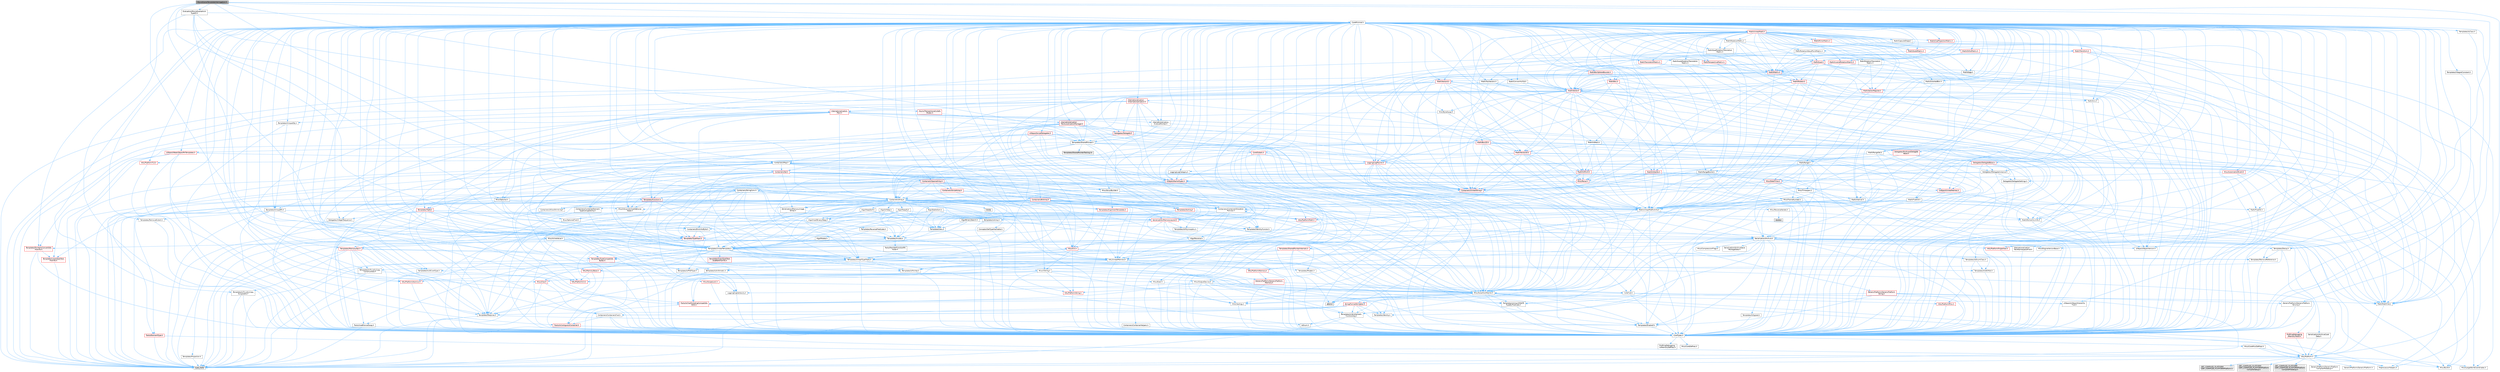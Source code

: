 digraph "MovieSceneTemplateInterrogation.h"
{
 // INTERACTIVE_SVG=YES
 // LATEX_PDF_SIZE
  bgcolor="transparent";
  edge [fontname=Helvetica,fontsize=10,labelfontname=Helvetica,labelfontsize=10];
  node [fontname=Helvetica,fontsize=10,shape=box,height=0.2,width=0.4];
  Node1 [id="Node000001",label="MovieSceneTemplateInterrogation.h",height=0.2,width=0.4,color="gray40", fillcolor="grey60", style="filled", fontcolor="black",tooltip=" "];
  Node1 -> Node2 [id="edge1_Node000001_Node000002",color="steelblue1",style="solid",tooltip=" "];
  Node2 [id="Node000002",label="Containers/Array.h",height=0.2,width=0.4,color="grey40", fillcolor="white", style="filled",URL="$df/dd0/Array_8h.html",tooltip=" "];
  Node2 -> Node3 [id="edge2_Node000002_Node000003",color="steelblue1",style="solid",tooltip=" "];
  Node3 [id="Node000003",label="CoreTypes.h",height=0.2,width=0.4,color="grey40", fillcolor="white", style="filled",URL="$dc/dec/CoreTypes_8h.html",tooltip=" "];
  Node3 -> Node4 [id="edge3_Node000003_Node000004",color="steelblue1",style="solid",tooltip=" "];
  Node4 [id="Node000004",label="HAL/Platform.h",height=0.2,width=0.4,color="grey40", fillcolor="white", style="filled",URL="$d9/dd0/Platform_8h.html",tooltip=" "];
  Node4 -> Node5 [id="edge4_Node000004_Node000005",color="steelblue1",style="solid",tooltip=" "];
  Node5 [id="Node000005",label="Misc/Build.h",height=0.2,width=0.4,color="grey40", fillcolor="white", style="filled",URL="$d3/dbb/Build_8h.html",tooltip=" "];
  Node4 -> Node6 [id="edge5_Node000004_Node000006",color="steelblue1",style="solid",tooltip=" "];
  Node6 [id="Node000006",label="Misc/LargeWorldCoordinates.h",height=0.2,width=0.4,color="grey40", fillcolor="white", style="filled",URL="$d2/dcb/LargeWorldCoordinates_8h.html",tooltip=" "];
  Node4 -> Node7 [id="edge6_Node000004_Node000007",color="steelblue1",style="solid",tooltip=" "];
  Node7 [id="Node000007",label="type_traits",height=0.2,width=0.4,color="grey60", fillcolor="#E0E0E0", style="filled",tooltip=" "];
  Node4 -> Node8 [id="edge7_Node000004_Node000008",color="steelblue1",style="solid",tooltip=" "];
  Node8 [id="Node000008",label="PreprocessorHelpers.h",height=0.2,width=0.4,color="grey40", fillcolor="white", style="filled",URL="$db/ddb/PreprocessorHelpers_8h.html",tooltip=" "];
  Node4 -> Node9 [id="edge8_Node000004_Node000009",color="steelblue1",style="solid",tooltip=" "];
  Node9 [id="Node000009",label="UBT_COMPILED_PLATFORM\l/UBT_COMPILED_PLATFORMPlatform\lCompilerPreSetup.h",height=0.2,width=0.4,color="grey60", fillcolor="#E0E0E0", style="filled",tooltip=" "];
  Node4 -> Node10 [id="edge9_Node000004_Node000010",color="steelblue1",style="solid",tooltip=" "];
  Node10 [id="Node000010",label="GenericPlatform/GenericPlatform\lCompilerPreSetup.h",height=0.2,width=0.4,color="grey40", fillcolor="white", style="filled",URL="$d9/dc8/GenericPlatformCompilerPreSetup_8h.html",tooltip=" "];
  Node4 -> Node11 [id="edge10_Node000004_Node000011",color="steelblue1",style="solid",tooltip=" "];
  Node11 [id="Node000011",label="GenericPlatform/GenericPlatform.h",height=0.2,width=0.4,color="grey40", fillcolor="white", style="filled",URL="$d6/d84/GenericPlatform_8h.html",tooltip=" "];
  Node4 -> Node12 [id="edge11_Node000004_Node000012",color="steelblue1",style="solid",tooltip=" "];
  Node12 [id="Node000012",label="UBT_COMPILED_PLATFORM\l/UBT_COMPILED_PLATFORMPlatform.h",height=0.2,width=0.4,color="grey60", fillcolor="#E0E0E0", style="filled",tooltip=" "];
  Node4 -> Node13 [id="edge12_Node000004_Node000013",color="steelblue1",style="solid",tooltip=" "];
  Node13 [id="Node000013",label="UBT_COMPILED_PLATFORM\l/UBT_COMPILED_PLATFORMPlatform\lCompilerSetup.h",height=0.2,width=0.4,color="grey60", fillcolor="#E0E0E0", style="filled",tooltip=" "];
  Node3 -> Node14 [id="edge13_Node000003_Node000014",color="steelblue1",style="solid",tooltip=" "];
  Node14 [id="Node000014",label="ProfilingDebugging\l/UMemoryDefines.h",height=0.2,width=0.4,color="grey40", fillcolor="white", style="filled",URL="$d2/da2/UMemoryDefines_8h.html",tooltip=" "];
  Node3 -> Node15 [id="edge14_Node000003_Node000015",color="steelblue1",style="solid",tooltip=" "];
  Node15 [id="Node000015",label="Misc/CoreMiscDefines.h",height=0.2,width=0.4,color="grey40", fillcolor="white", style="filled",URL="$da/d38/CoreMiscDefines_8h.html",tooltip=" "];
  Node15 -> Node4 [id="edge15_Node000015_Node000004",color="steelblue1",style="solid",tooltip=" "];
  Node15 -> Node8 [id="edge16_Node000015_Node000008",color="steelblue1",style="solid",tooltip=" "];
  Node3 -> Node16 [id="edge17_Node000003_Node000016",color="steelblue1",style="solid",tooltip=" "];
  Node16 [id="Node000016",label="Misc/CoreDefines.h",height=0.2,width=0.4,color="grey40", fillcolor="white", style="filled",URL="$d3/dd2/CoreDefines_8h.html",tooltip=" "];
  Node2 -> Node17 [id="edge18_Node000002_Node000017",color="steelblue1",style="solid",tooltip=" "];
  Node17 [id="Node000017",label="Misc/AssertionMacros.h",height=0.2,width=0.4,color="grey40", fillcolor="white", style="filled",URL="$d0/dfa/AssertionMacros_8h.html",tooltip=" "];
  Node17 -> Node3 [id="edge19_Node000017_Node000003",color="steelblue1",style="solid",tooltip=" "];
  Node17 -> Node4 [id="edge20_Node000017_Node000004",color="steelblue1",style="solid",tooltip=" "];
  Node17 -> Node18 [id="edge21_Node000017_Node000018",color="steelblue1",style="solid",tooltip=" "];
  Node18 [id="Node000018",label="HAL/PlatformMisc.h",height=0.2,width=0.4,color="red", fillcolor="#FFF0F0", style="filled",URL="$d0/df5/PlatformMisc_8h.html",tooltip=" "];
  Node18 -> Node3 [id="edge22_Node000018_Node000003",color="steelblue1",style="solid",tooltip=" "];
  Node17 -> Node8 [id="edge23_Node000017_Node000008",color="steelblue1",style="solid",tooltip=" "];
  Node17 -> Node54 [id="edge24_Node000017_Node000054",color="steelblue1",style="solid",tooltip=" "];
  Node54 [id="Node000054",label="Templates/EnableIf.h",height=0.2,width=0.4,color="grey40", fillcolor="white", style="filled",URL="$d7/d60/EnableIf_8h.html",tooltip=" "];
  Node54 -> Node3 [id="edge25_Node000054_Node000003",color="steelblue1",style="solid",tooltip=" "];
  Node17 -> Node55 [id="edge26_Node000017_Node000055",color="steelblue1",style="solid",tooltip=" "];
  Node55 [id="Node000055",label="Templates/IsArrayOrRefOf\lTypeByPredicate.h",height=0.2,width=0.4,color="grey40", fillcolor="white", style="filled",URL="$d6/da1/IsArrayOrRefOfTypeByPredicate_8h.html",tooltip=" "];
  Node55 -> Node3 [id="edge27_Node000055_Node000003",color="steelblue1",style="solid",tooltip=" "];
  Node17 -> Node56 [id="edge28_Node000017_Node000056",color="steelblue1",style="solid",tooltip=" "];
  Node56 [id="Node000056",label="Templates/IsValidVariadic\lFunctionArg.h",height=0.2,width=0.4,color="grey40", fillcolor="white", style="filled",URL="$d0/dc8/IsValidVariadicFunctionArg_8h.html",tooltip=" "];
  Node56 -> Node3 [id="edge29_Node000056_Node000003",color="steelblue1",style="solid",tooltip=" "];
  Node56 -> Node57 [id="edge30_Node000056_Node000057",color="steelblue1",style="solid",tooltip=" "];
  Node57 [id="Node000057",label="IsEnum.h",height=0.2,width=0.4,color="grey40", fillcolor="white", style="filled",URL="$d4/de5/IsEnum_8h.html",tooltip=" "];
  Node56 -> Node7 [id="edge31_Node000056_Node000007",color="steelblue1",style="solid",tooltip=" "];
  Node17 -> Node58 [id="edge32_Node000017_Node000058",color="steelblue1",style="solid",tooltip=" "];
  Node58 [id="Node000058",label="Traits/IsCharEncodingCompatible\lWith.h",height=0.2,width=0.4,color="red", fillcolor="#FFF0F0", style="filled",URL="$df/dd1/IsCharEncodingCompatibleWith_8h.html",tooltip=" "];
  Node58 -> Node7 [id="edge33_Node000058_Node000007",color="steelblue1",style="solid",tooltip=" "];
  Node17 -> Node60 [id="edge34_Node000017_Node000060",color="steelblue1",style="solid",tooltip=" "];
  Node60 [id="Node000060",label="Misc/VarArgs.h",height=0.2,width=0.4,color="grey40", fillcolor="white", style="filled",URL="$d5/d6f/VarArgs_8h.html",tooltip=" "];
  Node60 -> Node3 [id="edge35_Node000060_Node000003",color="steelblue1",style="solid",tooltip=" "];
  Node17 -> Node61 [id="edge36_Node000017_Node000061",color="steelblue1",style="solid",tooltip=" "];
  Node61 [id="Node000061",label="String/FormatStringSan.h",height=0.2,width=0.4,color="red", fillcolor="#FFF0F0", style="filled",URL="$d3/d8b/FormatStringSan_8h.html",tooltip=" "];
  Node61 -> Node7 [id="edge37_Node000061_Node000007",color="steelblue1",style="solid",tooltip=" "];
  Node61 -> Node3 [id="edge38_Node000061_Node000003",color="steelblue1",style="solid",tooltip=" "];
  Node61 -> Node62 [id="edge39_Node000061_Node000062",color="steelblue1",style="solid",tooltip=" "];
  Node62 [id="Node000062",label="Templates/Requires.h",height=0.2,width=0.4,color="grey40", fillcolor="white", style="filled",URL="$dc/d96/Requires_8h.html",tooltip=" "];
  Node62 -> Node54 [id="edge40_Node000062_Node000054",color="steelblue1",style="solid",tooltip=" "];
  Node62 -> Node7 [id="edge41_Node000062_Node000007",color="steelblue1",style="solid",tooltip=" "];
  Node61 -> Node63 [id="edge42_Node000061_Node000063",color="steelblue1",style="solid",tooltip=" "];
  Node63 [id="Node000063",label="Templates/Identity.h",height=0.2,width=0.4,color="grey40", fillcolor="white", style="filled",URL="$d0/dd5/Identity_8h.html",tooltip=" "];
  Node61 -> Node56 [id="edge43_Node000061_Node000056",color="steelblue1",style="solid",tooltip=" "];
  Node61 -> Node26 [id="edge44_Node000061_Node000026",color="steelblue1",style="solid",tooltip=" "];
  Node26 [id="Node000026",label="Containers/ContainersFwd.h",height=0.2,width=0.4,color="grey40", fillcolor="white", style="filled",URL="$d4/d0a/ContainersFwd_8h.html",tooltip=" "];
  Node26 -> Node4 [id="edge45_Node000026_Node000004",color="steelblue1",style="solid",tooltip=" "];
  Node26 -> Node3 [id="edge46_Node000026_Node000003",color="steelblue1",style="solid",tooltip=" "];
  Node26 -> Node23 [id="edge47_Node000026_Node000023",color="steelblue1",style="solid",tooltip=" "];
  Node23 [id="Node000023",label="Traits/IsContiguousContainer.h",height=0.2,width=0.4,color="red", fillcolor="#FFF0F0", style="filled",URL="$d5/d3c/IsContiguousContainer_8h.html",tooltip=" "];
  Node23 -> Node3 [id="edge48_Node000023_Node000003",color="steelblue1",style="solid",tooltip=" "];
  Node17 -> Node67 [id="edge49_Node000017_Node000067",color="steelblue1",style="solid",tooltip=" "];
  Node67 [id="Node000067",label="atomic",height=0.2,width=0.4,color="grey60", fillcolor="#E0E0E0", style="filled",tooltip=" "];
  Node2 -> Node68 [id="edge50_Node000002_Node000068",color="steelblue1",style="solid",tooltip=" "];
  Node68 [id="Node000068",label="Misc/IntrusiveUnsetOptional\lState.h",height=0.2,width=0.4,color="grey40", fillcolor="white", style="filled",URL="$d2/d0a/IntrusiveUnsetOptionalState_8h.html",tooltip=" "];
  Node68 -> Node69 [id="edge51_Node000068_Node000069",color="steelblue1",style="solid",tooltip=" "];
  Node69 [id="Node000069",label="Misc/OptionalFwd.h",height=0.2,width=0.4,color="grey40", fillcolor="white", style="filled",URL="$dc/d50/OptionalFwd_8h.html",tooltip=" "];
  Node2 -> Node70 [id="edge52_Node000002_Node000070",color="steelblue1",style="solid",tooltip=" "];
  Node70 [id="Node000070",label="Misc/ReverseIterate.h",height=0.2,width=0.4,color="grey40", fillcolor="white", style="filled",URL="$db/de3/ReverseIterate_8h.html",tooltip=" "];
  Node70 -> Node4 [id="edge53_Node000070_Node000004",color="steelblue1",style="solid",tooltip=" "];
  Node70 -> Node71 [id="edge54_Node000070_Node000071",color="steelblue1",style="solid",tooltip=" "];
  Node71 [id="Node000071",label="iterator",height=0.2,width=0.4,color="grey60", fillcolor="#E0E0E0", style="filled",tooltip=" "];
  Node2 -> Node72 [id="edge55_Node000002_Node000072",color="steelblue1",style="solid",tooltip=" "];
  Node72 [id="Node000072",label="HAL/UnrealMemory.h",height=0.2,width=0.4,color="grey40", fillcolor="white", style="filled",URL="$d9/d96/UnrealMemory_8h.html",tooltip=" "];
  Node72 -> Node3 [id="edge56_Node000072_Node000003",color="steelblue1",style="solid",tooltip=" "];
  Node72 -> Node73 [id="edge57_Node000072_Node000073",color="steelblue1",style="solid",tooltip=" "];
  Node73 [id="Node000073",label="GenericPlatform/GenericPlatform\lMemory.h",height=0.2,width=0.4,color="red", fillcolor="#FFF0F0", style="filled",URL="$dd/d22/GenericPlatformMemory_8h.html",tooltip=" "];
  Node73 -> Node25 [id="edge58_Node000073_Node000025",color="steelblue1",style="solid",tooltip=" "];
  Node25 [id="Node000025",label="CoreFwd.h",height=0.2,width=0.4,color="grey40", fillcolor="white", style="filled",URL="$d1/d1e/CoreFwd_8h.html",tooltip=" "];
  Node25 -> Node3 [id="edge59_Node000025_Node000003",color="steelblue1",style="solid",tooltip=" "];
  Node25 -> Node26 [id="edge60_Node000025_Node000026",color="steelblue1",style="solid",tooltip=" "];
  Node25 -> Node27 [id="edge61_Node000025_Node000027",color="steelblue1",style="solid",tooltip=" "];
  Node27 [id="Node000027",label="Math/MathFwd.h",height=0.2,width=0.4,color="grey40", fillcolor="white", style="filled",URL="$d2/d10/MathFwd_8h.html",tooltip=" "];
  Node27 -> Node4 [id="edge62_Node000027_Node000004",color="steelblue1",style="solid",tooltip=" "];
  Node25 -> Node28 [id="edge63_Node000025_Node000028",color="steelblue1",style="solid",tooltip=" "];
  Node28 [id="Node000028",label="UObject/UObjectHierarchy\lFwd.h",height=0.2,width=0.4,color="grey40", fillcolor="white", style="filled",URL="$d3/d13/UObjectHierarchyFwd_8h.html",tooltip=" "];
  Node73 -> Node3 [id="edge64_Node000073_Node000003",color="steelblue1",style="solid",tooltip=" "];
  Node73 -> Node74 [id="edge65_Node000073_Node000074",color="steelblue1",style="solid",tooltip=" "];
  Node74 [id="Node000074",label="HAL/PlatformString.h",height=0.2,width=0.4,color="red", fillcolor="#FFF0F0", style="filled",URL="$db/db5/PlatformString_8h.html",tooltip=" "];
  Node74 -> Node3 [id="edge66_Node000074_Node000003",color="steelblue1",style="solid",tooltip=" "];
  Node72 -> Node76 [id="edge67_Node000072_Node000076",color="steelblue1",style="solid",tooltip=" "];
  Node76 [id="Node000076",label="HAL/MemoryBase.h",height=0.2,width=0.4,color="red", fillcolor="#FFF0F0", style="filled",URL="$d6/d9f/MemoryBase_8h.html",tooltip=" "];
  Node76 -> Node3 [id="edge68_Node000076_Node000003",color="steelblue1",style="solid",tooltip=" "];
  Node76 -> Node47 [id="edge69_Node000076_Node000047",color="steelblue1",style="solid",tooltip=" "];
  Node47 [id="Node000047",label="HAL/PlatformAtomics.h",height=0.2,width=0.4,color="red", fillcolor="#FFF0F0", style="filled",URL="$d3/d36/PlatformAtomics_8h.html",tooltip=" "];
  Node47 -> Node3 [id="edge70_Node000047_Node000003",color="steelblue1",style="solid",tooltip=" "];
  Node76 -> Node30 [id="edge71_Node000076_Node000030",color="steelblue1",style="solid",tooltip=" "];
  Node30 [id="Node000030",label="HAL/PlatformCrt.h",height=0.2,width=0.4,color="red", fillcolor="#FFF0F0", style="filled",URL="$d8/d75/PlatformCrt_8h.html",tooltip=" "];
  Node76 -> Node77 [id="edge72_Node000076_Node000077",color="steelblue1",style="solid",tooltip=" "];
  Node77 [id="Node000077",label="Misc/Exec.h",height=0.2,width=0.4,color="grey40", fillcolor="white", style="filled",URL="$de/ddb/Exec_8h.html",tooltip=" "];
  Node77 -> Node3 [id="edge73_Node000077_Node000003",color="steelblue1",style="solid",tooltip=" "];
  Node77 -> Node17 [id="edge74_Node000077_Node000017",color="steelblue1",style="solid",tooltip=" "];
  Node76 -> Node78 [id="edge75_Node000076_Node000078",color="steelblue1",style="solid",tooltip=" "];
  Node78 [id="Node000078",label="Misc/OutputDevice.h",height=0.2,width=0.4,color="grey40", fillcolor="white", style="filled",URL="$d7/d32/OutputDevice_8h.html",tooltip=" "];
  Node78 -> Node25 [id="edge76_Node000078_Node000025",color="steelblue1",style="solid",tooltip=" "];
  Node78 -> Node3 [id="edge77_Node000078_Node000003",color="steelblue1",style="solid",tooltip=" "];
  Node78 -> Node79 [id="edge78_Node000078_Node000079",color="steelblue1",style="solid",tooltip=" "];
  Node79 [id="Node000079",label="Logging/LogVerbosity.h",height=0.2,width=0.4,color="grey40", fillcolor="white", style="filled",URL="$d2/d8f/LogVerbosity_8h.html",tooltip=" "];
  Node79 -> Node3 [id="edge79_Node000079_Node000003",color="steelblue1",style="solid",tooltip=" "];
  Node78 -> Node60 [id="edge80_Node000078_Node000060",color="steelblue1",style="solid",tooltip=" "];
  Node78 -> Node55 [id="edge81_Node000078_Node000055",color="steelblue1",style="solid",tooltip=" "];
  Node78 -> Node56 [id="edge82_Node000078_Node000056",color="steelblue1",style="solid",tooltip=" "];
  Node78 -> Node58 [id="edge83_Node000078_Node000058",color="steelblue1",style="solid",tooltip=" "];
  Node72 -> Node89 [id="edge84_Node000072_Node000089",color="steelblue1",style="solid",tooltip=" "];
  Node89 [id="Node000089",label="HAL/PlatformMemory.h",height=0.2,width=0.4,color="red", fillcolor="#FFF0F0", style="filled",URL="$de/d68/PlatformMemory_8h.html",tooltip=" "];
  Node89 -> Node3 [id="edge85_Node000089_Node000003",color="steelblue1",style="solid",tooltip=" "];
  Node89 -> Node73 [id="edge86_Node000089_Node000073",color="steelblue1",style="solid",tooltip=" "];
  Node72 -> Node91 [id="edge87_Node000072_Node000091",color="steelblue1",style="solid",tooltip=" "];
  Node91 [id="Node000091",label="ProfilingDebugging\l/MemoryTrace.h",height=0.2,width=0.4,color="red", fillcolor="#FFF0F0", style="filled",URL="$da/dd7/MemoryTrace_8h.html",tooltip=" "];
  Node91 -> Node4 [id="edge88_Node000091_Node000004",color="steelblue1",style="solid",tooltip=" "];
  Node72 -> Node92 [id="edge89_Node000072_Node000092",color="steelblue1",style="solid",tooltip=" "];
  Node92 [id="Node000092",label="Templates/IsPointer.h",height=0.2,width=0.4,color="grey40", fillcolor="white", style="filled",URL="$d7/d05/IsPointer_8h.html",tooltip=" "];
  Node92 -> Node3 [id="edge90_Node000092_Node000003",color="steelblue1",style="solid",tooltip=" "];
  Node2 -> Node93 [id="edge91_Node000002_Node000093",color="steelblue1",style="solid",tooltip=" "];
  Node93 [id="Node000093",label="Templates/UnrealTypeTraits.h",height=0.2,width=0.4,color="grey40", fillcolor="white", style="filled",URL="$d2/d2d/UnrealTypeTraits_8h.html",tooltip=" "];
  Node93 -> Node3 [id="edge92_Node000093_Node000003",color="steelblue1",style="solid",tooltip=" "];
  Node93 -> Node92 [id="edge93_Node000093_Node000092",color="steelblue1",style="solid",tooltip=" "];
  Node93 -> Node17 [id="edge94_Node000093_Node000017",color="steelblue1",style="solid",tooltip=" "];
  Node93 -> Node85 [id="edge95_Node000093_Node000085",color="steelblue1",style="solid",tooltip=" "];
  Node85 [id="Node000085",label="Templates/AndOrNot.h",height=0.2,width=0.4,color="grey40", fillcolor="white", style="filled",URL="$db/d0a/AndOrNot_8h.html",tooltip=" "];
  Node85 -> Node3 [id="edge96_Node000085_Node000003",color="steelblue1",style="solid",tooltip=" "];
  Node93 -> Node54 [id="edge97_Node000093_Node000054",color="steelblue1",style="solid",tooltip=" "];
  Node93 -> Node94 [id="edge98_Node000093_Node000094",color="steelblue1",style="solid",tooltip=" "];
  Node94 [id="Node000094",label="Templates/IsArithmetic.h",height=0.2,width=0.4,color="grey40", fillcolor="white", style="filled",URL="$d2/d5d/IsArithmetic_8h.html",tooltip=" "];
  Node94 -> Node3 [id="edge99_Node000094_Node000003",color="steelblue1",style="solid",tooltip=" "];
  Node93 -> Node57 [id="edge100_Node000093_Node000057",color="steelblue1",style="solid",tooltip=" "];
  Node93 -> Node95 [id="edge101_Node000093_Node000095",color="steelblue1",style="solid",tooltip=" "];
  Node95 [id="Node000095",label="Templates/Models.h",height=0.2,width=0.4,color="grey40", fillcolor="white", style="filled",URL="$d3/d0c/Models_8h.html",tooltip=" "];
  Node95 -> Node63 [id="edge102_Node000095_Node000063",color="steelblue1",style="solid",tooltip=" "];
  Node93 -> Node96 [id="edge103_Node000093_Node000096",color="steelblue1",style="solid",tooltip=" "];
  Node96 [id="Node000096",label="Templates/IsPODType.h",height=0.2,width=0.4,color="grey40", fillcolor="white", style="filled",URL="$d7/db1/IsPODType_8h.html",tooltip=" "];
  Node96 -> Node3 [id="edge104_Node000096_Node000003",color="steelblue1",style="solid",tooltip=" "];
  Node93 -> Node97 [id="edge105_Node000093_Node000097",color="steelblue1",style="solid",tooltip=" "];
  Node97 [id="Node000097",label="Templates/IsUECoreType.h",height=0.2,width=0.4,color="grey40", fillcolor="white", style="filled",URL="$d1/db8/IsUECoreType_8h.html",tooltip=" "];
  Node97 -> Node3 [id="edge106_Node000097_Node000003",color="steelblue1",style="solid",tooltip=" "];
  Node97 -> Node7 [id="edge107_Node000097_Node000007",color="steelblue1",style="solid",tooltip=" "];
  Node93 -> Node86 [id="edge108_Node000093_Node000086",color="steelblue1",style="solid",tooltip=" "];
  Node86 [id="Node000086",label="Templates/IsTriviallyCopy\lConstructible.h",height=0.2,width=0.4,color="grey40", fillcolor="white", style="filled",URL="$d3/d78/IsTriviallyCopyConstructible_8h.html",tooltip=" "];
  Node86 -> Node3 [id="edge109_Node000086_Node000003",color="steelblue1",style="solid",tooltip=" "];
  Node86 -> Node7 [id="edge110_Node000086_Node000007",color="steelblue1",style="solid",tooltip=" "];
  Node2 -> Node98 [id="edge111_Node000002_Node000098",color="steelblue1",style="solid",tooltip=" "];
  Node98 [id="Node000098",label="Templates/UnrealTemplate.h",height=0.2,width=0.4,color="grey40", fillcolor="white", style="filled",URL="$d4/d24/UnrealTemplate_8h.html",tooltip=" "];
  Node98 -> Node3 [id="edge112_Node000098_Node000003",color="steelblue1",style="solid",tooltip=" "];
  Node98 -> Node92 [id="edge113_Node000098_Node000092",color="steelblue1",style="solid",tooltip=" "];
  Node98 -> Node72 [id="edge114_Node000098_Node000072",color="steelblue1",style="solid",tooltip=" "];
  Node98 -> Node99 [id="edge115_Node000098_Node000099",color="steelblue1",style="solid",tooltip=" "];
  Node99 [id="Node000099",label="Templates/CopyQualifiers\lAndRefsFromTo.h",height=0.2,width=0.4,color="red", fillcolor="#FFF0F0", style="filled",URL="$d3/db3/CopyQualifiersAndRefsFromTo_8h.html",tooltip=" "];
  Node98 -> Node93 [id="edge116_Node000098_Node000093",color="steelblue1",style="solid",tooltip=" "];
  Node98 -> Node101 [id="edge117_Node000098_Node000101",color="steelblue1",style="solid",tooltip=" "];
  Node101 [id="Node000101",label="Templates/RemoveReference.h",height=0.2,width=0.4,color="grey40", fillcolor="white", style="filled",URL="$da/dbe/RemoveReference_8h.html",tooltip=" "];
  Node101 -> Node3 [id="edge118_Node000101_Node000003",color="steelblue1",style="solid",tooltip=" "];
  Node98 -> Node62 [id="edge119_Node000098_Node000062",color="steelblue1",style="solid",tooltip=" "];
  Node98 -> Node102 [id="edge120_Node000098_Node000102",color="steelblue1",style="solid",tooltip=" "];
  Node102 [id="Node000102",label="Templates/TypeCompatible\lBytes.h",height=0.2,width=0.4,color="red", fillcolor="#FFF0F0", style="filled",URL="$df/d0a/TypeCompatibleBytes_8h.html",tooltip=" "];
  Node102 -> Node3 [id="edge121_Node000102_Node000003",color="steelblue1",style="solid",tooltip=" "];
  Node102 -> Node7 [id="edge122_Node000102_Node000007",color="steelblue1",style="solid",tooltip=" "];
  Node98 -> Node63 [id="edge123_Node000098_Node000063",color="steelblue1",style="solid",tooltip=" "];
  Node98 -> Node23 [id="edge124_Node000098_Node000023",color="steelblue1",style="solid",tooltip=" "];
  Node98 -> Node103 [id="edge125_Node000098_Node000103",color="steelblue1",style="solid",tooltip=" "];
  Node103 [id="Node000103",label="Traits/UseBitwiseSwap.h",height=0.2,width=0.4,color="grey40", fillcolor="white", style="filled",URL="$db/df3/UseBitwiseSwap_8h.html",tooltip=" "];
  Node103 -> Node3 [id="edge126_Node000103_Node000003",color="steelblue1",style="solid",tooltip=" "];
  Node103 -> Node7 [id="edge127_Node000103_Node000007",color="steelblue1",style="solid",tooltip=" "];
  Node98 -> Node7 [id="edge128_Node000098_Node000007",color="steelblue1",style="solid",tooltip=" "];
  Node2 -> Node104 [id="edge129_Node000002_Node000104",color="steelblue1",style="solid",tooltip=" "];
  Node104 [id="Node000104",label="Containers/AllowShrinking.h",height=0.2,width=0.4,color="grey40", fillcolor="white", style="filled",URL="$d7/d1a/AllowShrinking_8h.html",tooltip=" "];
  Node104 -> Node3 [id="edge130_Node000104_Node000003",color="steelblue1",style="solid",tooltip=" "];
  Node2 -> Node105 [id="edge131_Node000002_Node000105",color="steelblue1",style="solid",tooltip=" "];
  Node105 [id="Node000105",label="Containers/ContainerAllocation\lPolicies.h",height=0.2,width=0.4,color="grey40", fillcolor="white", style="filled",URL="$d7/dff/ContainerAllocationPolicies_8h.html",tooltip=" "];
  Node105 -> Node3 [id="edge132_Node000105_Node000003",color="steelblue1",style="solid",tooltip=" "];
  Node105 -> Node106 [id="edge133_Node000105_Node000106",color="steelblue1",style="solid",tooltip=" "];
  Node106 [id="Node000106",label="Containers/ContainerHelpers.h",height=0.2,width=0.4,color="grey40", fillcolor="white", style="filled",URL="$d7/d33/ContainerHelpers_8h.html",tooltip=" "];
  Node106 -> Node3 [id="edge134_Node000106_Node000003",color="steelblue1",style="solid",tooltip=" "];
  Node105 -> Node105 [id="edge135_Node000105_Node000105",color="steelblue1",style="solid",tooltip=" "];
  Node105 -> Node107 [id="edge136_Node000105_Node000107",color="steelblue1",style="solid",tooltip=" "];
  Node107 [id="Node000107",label="HAL/PlatformMath.h",height=0.2,width=0.4,color="red", fillcolor="#FFF0F0", style="filled",URL="$dc/d53/PlatformMath_8h.html",tooltip=" "];
  Node107 -> Node3 [id="edge137_Node000107_Node000003",color="steelblue1",style="solid",tooltip=" "];
  Node105 -> Node72 [id="edge138_Node000105_Node000072",color="steelblue1",style="solid",tooltip=" "];
  Node105 -> Node40 [id="edge139_Node000105_Node000040",color="steelblue1",style="solid",tooltip=" "];
  Node40 [id="Node000040",label="Math/NumericLimits.h",height=0.2,width=0.4,color="grey40", fillcolor="white", style="filled",URL="$df/d1b/NumericLimits_8h.html",tooltip=" "];
  Node40 -> Node3 [id="edge140_Node000040_Node000003",color="steelblue1",style="solid",tooltip=" "];
  Node105 -> Node17 [id="edge141_Node000105_Node000017",color="steelblue1",style="solid",tooltip=" "];
  Node105 -> Node115 [id="edge142_Node000105_Node000115",color="steelblue1",style="solid",tooltip=" "];
  Node115 [id="Node000115",label="Templates/IsPolymorphic.h",height=0.2,width=0.4,color="grey40", fillcolor="white", style="filled",URL="$dc/d20/IsPolymorphic_8h.html",tooltip=" "];
  Node105 -> Node116 [id="edge143_Node000105_Node000116",color="steelblue1",style="solid",tooltip=" "];
  Node116 [id="Node000116",label="Templates/MemoryOps.h",height=0.2,width=0.4,color="red", fillcolor="#FFF0F0", style="filled",URL="$db/dea/MemoryOps_8h.html",tooltip=" "];
  Node116 -> Node3 [id="edge144_Node000116_Node000003",color="steelblue1",style="solid",tooltip=" "];
  Node116 -> Node72 [id="edge145_Node000116_Node000072",color="steelblue1",style="solid",tooltip=" "];
  Node116 -> Node87 [id="edge146_Node000116_Node000087",color="steelblue1",style="solid",tooltip=" "];
  Node87 [id="Node000087",label="Templates/IsTriviallyCopy\lAssignable.h",height=0.2,width=0.4,color="grey40", fillcolor="white", style="filled",URL="$d2/df2/IsTriviallyCopyAssignable_8h.html",tooltip=" "];
  Node87 -> Node3 [id="edge147_Node000087_Node000003",color="steelblue1",style="solid",tooltip=" "];
  Node87 -> Node7 [id="edge148_Node000087_Node000007",color="steelblue1",style="solid",tooltip=" "];
  Node116 -> Node86 [id="edge149_Node000116_Node000086",color="steelblue1",style="solid",tooltip=" "];
  Node116 -> Node62 [id="edge150_Node000116_Node000062",color="steelblue1",style="solid",tooltip=" "];
  Node116 -> Node93 [id="edge151_Node000116_Node000093",color="steelblue1",style="solid",tooltip=" "];
  Node116 -> Node103 [id="edge152_Node000116_Node000103",color="steelblue1",style="solid",tooltip=" "];
  Node116 -> Node7 [id="edge153_Node000116_Node000007",color="steelblue1",style="solid",tooltip=" "];
  Node105 -> Node102 [id="edge154_Node000105_Node000102",color="steelblue1",style="solid",tooltip=" "];
  Node105 -> Node7 [id="edge155_Node000105_Node000007",color="steelblue1",style="solid",tooltip=" "];
  Node2 -> Node117 [id="edge156_Node000002_Node000117",color="steelblue1",style="solid",tooltip=" "];
  Node117 [id="Node000117",label="Containers/ContainerElement\lTypeCompatibility.h",height=0.2,width=0.4,color="grey40", fillcolor="white", style="filled",URL="$df/ddf/ContainerElementTypeCompatibility_8h.html",tooltip=" "];
  Node117 -> Node3 [id="edge157_Node000117_Node000003",color="steelblue1",style="solid",tooltip=" "];
  Node117 -> Node93 [id="edge158_Node000117_Node000093",color="steelblue1",style="solid",tooltip=" "];
  Node2 -> Node118 [id="edge159_Node000002_Node000118",color="steelblue1",style="solid",tooltip=" "];
  Node118 [id="Node000118",label="Serialization/Archive.h",height=0.2,width=0.4,color="grey40", fillcolor="white", style="filled",URL="$d7/d3b/Archive_8h.html",tooltip=" "];
  Node118 -> Node25 [id="edge160_Node000118_Node000025",color="steelblue1",style="solid",tooltip=" "];
  Node118 -> Node3 [id="edge161_Node000118_Node000003",color="steelblue1",style="solid",tooltip=" "];
  Node118 -> Node119 [id="edge162_Node000118_Node000119",color="steelblue1",style="solid",tooltip=" "];
  Node119 [id="Node000119",label="HAL/PlatformProperties.h",height=0.2,width=0.4,color="red", fillcolor="#FFF0F0", style="filled",URL="$d9/db0/PlatformProperties_8h.html",tooltip=" "];
  Node119 -> Node3 [id="edge163_Node000119_Node000003",color="steelblue1",style="solid",tooltip=" "];
  Node118 -> Node122 [id="edge164_Node000118_Node000122",color="steelblue1",style="solid",tooltip=" "];
  Node122 [id="Node000122",label="Internationalization\l/TextNamespaceFwd.h",height=0.2,width=0.4,color="grey40", fillcolor="white", style="filled",URL="$d8/d97/TextNamespaceFwd_8h.html",tooltip=" "];
  Node122 -> Node3 [id="edge165_Node000122_Node000003",color="steelblue1",style="solid",tooltip=" "];
  Node118 -> Node27 [id="edge166_Node000118_Node000027",color="steelblue1",style="solid",tooltip=" "];
  Node118 -> Node17 [id="edge167_Node000118_Node000017",color="steelblue1",style="solid",tooltip=" "];
  Node118 -> Node5 [id="edge168_Node000118_Node000005",color="steelblue1",style="solid",tooltip=" "];
  Node118 -> Node41 [id="edge169_Node000118_Node000041",color="steelblue1",style="solid",tooltip=" "];
  Node41 [id="Node000041",label="Misc/CompressionFlags.h",height=0.2,width=0.4,color="grey40", fillcolor="white", style="filled",URL="$d9/d76/CompressionFlags_8h.html",tooltip=" "];
  Node118 -> Node123 [id="edge170_Node000118_Node000123",color="steelblue1",style="solid",tooltip=" "];
  Node123 [id="Node000123",label="Misc/EngineVersionBase.h",height=0.2,width=0.4,color="grey40", fillcolor="white", style="filled",URL="$d5/d2b/EngineVersionBase_8h.html",tooltip=" "];
  Node123 -> Node3 [id="edge171_Node000123_Node000003",color="steelblue1",style="solid",tooltip=" "];
  Node118 -> Node60 [id="edge172_Node000118_Node000060",color="steelblue1",style="solid",tooltip=" "];
  Node118 -> Node124 [id="edge173_Node000118_Node000124",color="steelblue1",style="solid",tooltip=" "];
  Node124 [id="Node000124",label="Serialization/ArchiveCook\lData.h",height=0.2,width=0.4,color="grey40", fillcolor="white", style="filled",URL="$dc/db6/ArchiveCookData_8h.html",tooltip=" "];
  Node124 -> Node4 [id="edge174_Node000124_Node000004",color="steelblue1",style="solid",tooltip=" "];
  Node118 -> Node125 [id="edge175_Node000118_Node000125",color="steelblue1",style="solid",tooltip=" "];
  Node125 [id="Node000125",label="Serialization/ArchiveSave\lPackageData.h",height=0.2,width=0.4,color="grey40", fillcolor="white", style="filled",URL="$d1/d37/ArchiveSavePackageData_8h.html",tooltip=" "];
  Node118 -> Node54 [id="edge176_Node000118_Node000054",color="steelblue1",style="solid",tooltip=" "];
  Node118 -> Node55 [id="edge177_Node000118_Node000055",color="steelblue1",style="solid",tooltip=" "];
  Node118 -> Node126 [id="edge178_Node000118_Node000126",color="steelblue1",style="solid",tooltip=" "];
  Node126 [id="Node000126",label="Templates/IsEnumClass.h",height=0.2,width=0.4,color="grey40", fillcolor="white", style="filled",URL="$d7/d15/IsEnumClass_8h.html",tooltip=" "];
  Node126 -> Node3 [id="edge179_Node000126_Node000003",color="steelblue1",style="solid",tooltip=" "];
  Node126 -> Node85 [id="edge180_Node000126_Node000085",color="steelblue1",style="solid",tooltip=" "];
  Node118 -> Node112 [id="edge181_Node000118_Node000112",color="steelblue1",style="solid",tooltip=" "];
  Node112 [id="Node000112",label="Templates/IsSigned.h",height=0.2,width=0.4,color="grey40", fillcolor="white", style="filled",URL="$d8/dd8/IsSigned_8h.html",tooltip=" "];
  Node112 -> Node3 [id="edge182_Node000112_Node000003",color="steelblue1",style="solid",tooltip=" "];
  Node118 -> Node56 [id="edge183_Node000118_Node000056",color="steelblue1",style="solid",tooltip=" "];
  Node118 -> Node98 [id="edge184_Node000118_Node000098",color="steelblue1",style="solid",tooltip=" "];
  Node118 -> Node58 [id="edge185_Node000118_Node000058",color="steelblue1",style="solid",tooltip=" "];
  Node118 -> Node127 [id="edge186_Node000118_Node000127",color="steelblue1",style="solid",tooltip=" "];
  Node127 [id="Node000127",label="UObject/ObjectVersion.h",height=0.2,width=0.4,color="grey40", fillcolor="white", style="filled",URL="$da/d63/ObjectVersion_8h.html",tooltip=" "];
  Node127 -> Node3 [id="edge187_Node000127_Node000003",color="steelblue1",style="solid",tooltip=" "];
  Node2 -> Node128 [id="edge188_Node000002_Node000128",color="steelblue1",style="solid",tooltip=" "];
  Node128 [id="Node000128",label="Serialization/MemoryImage\lWriter.h",height=0.2,width=0.4,color="grey40", fillcolor="white", style="filled",URL="$d0/d08/MemoryImageWriter_8h.html",tooltip=" "];
  Node128 -> Node3 [id="edge189_Node000128_Node000003",color="steelblue1",style="solid",tooltip=" "];
  Node128 -> Node129 [id="edge190_Node000128_Node000129",color="steelblue1",style="solid",tooltip=" "];
  Node129 [id="Node000129",label="Serialization/MemoryLayout.h",height=0.2,width=0.4,color="red", fillcolor="#FFF0F0", style="filled",URL="$d7/d66/MemoryLayout_8h.html",tooltip=" "];
  Node129 -> Node132 [id="edge191_Node000129_Node000132",color="steelblue1",style="solid",tooltip=" "];
  Node132 [id="Node000132",label="Containers/EnumAsByte.h",height=0.2,width=0.4,color="grey40", fillcolor="white", style="filled",URL="$d6/d9a/EnumAsByte_8h.html",tooltip=" "];
  Node132 -> Node3 [id="edge192_Node000132_Node000003",color="steelblue1",style="solid",tooltip=" "];
  Node132 -> Node96 [id="edge193_Node000132_Node000096",color="steelblue1",style="solid",tooltip=" "];
  Node132 -> Node133 [id="edge194_Node000132_Node000133",color="steelblue1",style="solid",tooltip=" "];
  Node133 [id="Node000133",label="Templates/TypeHash.h",height=0.2,width=0.4,color="red", fillcolor="#FFF0F0", style="filled",URL="$d1/d62/TypeHash_8h.html",tooltip=" "];
  Node133 -> Node3 [id="edge195_Node000133_Node000003",color="steelblue1",style="solid",tooltip=" "];
  Node133 -> Node62 [id="edge196_Node000133_Node000062",color="steelblue1",style="solid",tooltip=" "];
  Node133 -> Node134 [id="edge197_Node000133_Node000134",color="steelblue1",style="solid",tooltip=" "];
  Node134 [id="Node000134",label="Misc/Crc.h",height=0.2,width=0.4,color="red", fillcolor="#FFF0F0", style="filled",URL="$d4/dd2/Crc_8h.html",tooltip=" "];
  Node134 -> Node3 [id="edge198_Node000134_Node000003",color="steelblue1",style="solid",tooltip=" "];
  Node134 -> Node74 [id="edge199_Node000134_Node000074",color="steelblue1",style="solid",tooltip=" "];
  Node134 -> Node17 [id="edge200_Node000134_Node000017",color="steelblue1",style="solid",tooltip=" "];
  Node134 -> Node135 [id="edge201_Node000134_Node000135",color="steelblue1",style="solid",tooltip=" "];
  Node135 [id="Node000135",label="Misc/CString.h",height=0.2,width=0.4,color="grey40", fillcolor="white", style="filled",URL="$d2/d49/CString_8h.html",tooltip=" "];
  Node135 -> Node3 [id="edge202_Node000135_Node000003",color="steelblue1",style="solid",tooltip=" "];
  Node135 -> Node30 [id="edge203_Node000135_Node000030",color="steelblue1",style="solid",tooltip=" "];
  Node135 -> Node74 [id="edge204_Node000135_Node000074",color="steelblue1",style="solid",tooltip=" "];
  Node135 -> Node17 [id="edge205_Node000135_Node000017",color="steelblue1",style="solid",tooltip=" "];
  Node135 -> Node136 [id="edge206_Node000135_Node000136",color="steelblue1",style="solid",tooltip=" "];
  Node136 [id="Node000136",label="Misc/Char.h",height=0.2,width=0.4,color="red", fillcolor="#FFF0F0", style="filled",URL="$d0/d58/Char_8h.html",tooltip=" "];
  Node136 -> Node3 [id="edge207_Node000136_Node000003",color="steelblue1",style="solid",tooltip=" "];
  Node136 -> Node7 [id="edge208_Node000136_Node000007",color="steelblue1",style="solid",tooltip=" "];
  Node135 -> Node60 [id="edge209_Node000135_Node000060",color="steelblue1",style="solid",tooltip=" "];
  Node135 -> Node55 [id="edge210_Node000135_Node000055",color="steelblue1",style="solid",tooltip=" "];
  Node135 -> Node56 [id="edge211_Node000135_Node000056",color="steelblue1",style="solid",tooltip=" "];
  Node135 -> Node58 [id="edge212_Node000135_Node000058",color="steelblue1",style="solid",tooltip=" "];
  Node134 -> Node136 [id="edge213_Node000134_Node000136",color="steelblue1",style="solid",tooltip=" "];
  Node134 -> Node93 [id="edge214_Node000134_Node000093",color="steelblue1",style="solid",tooltip=" "];
  Node133 -> Node7 [id="edge215_Node000133_Node000007",color="steelblue1",style="solid",tooltip=" "];
  Node129 -> Node72 [id="edge216_Node000129_Node000072",color="steelblue1",style="solid",tooltip=" "];
  Node129 -> Node54 [id="edge217_Node000129_Node000054",color="steelblue1",style="solid",tooltip=" "];
  Node129 -> Node115 [id="edge218_Node000129_Node000115",color="steelblue1",style="solid",tooltip=" "];
  Node129 -> Node95 [id="edge219_Node000129_Node000095",color="steelblue1",style="solid",tooltip=" "];
  Node129 -> Node98 [id="edge220_Node000129_Node000098",color="steelblue1",style="solid",tooltip=" "];
  Node2 -> Node142 [id="edge221_Node000002_Node000142",color="steelblue1",style="solid",tooltip=" "];
  Node142 [id="Node000142",label="Algo/Heapify.h",height=0.2,width=0.4,color="grey40", fillcolor="white", style="filled",URL="$d0/d2a/Heapify_8h.html",tooltip=" "];
  Node142 -> Node143 [id="edge222_Node000142_Node000143",color="steelblue1",style="solid",tooltip=" "];
  Node143 [id="Node000143",label="Algo/Impl/BinaryHeap.h",height=0.2,width=0.4,color="grey40", fillcolor="white", style="filled",URL="$d7/da3/Algo_2Impl_2BinaryHeap_8h.html",tooltip=" "];
  Node143 -> Node144 [id="edge223_Node000143_Node000144",color="steelblue1",style="solid",tooltip=" "];
  Node144 [id="Node000144",label="Templates/Invoke.h",height=0.2,width=0.4,color="grey40", fillcolor="white", style="filled",URL="$d7/deb/Invoke_8h.html",tooltip=" "];
  Node144 -> Node3 [id="edge224_Node000144_Node000003",color="steelblue1",style="solid",tooltip=" "];
  Node144 -> Node145 [id="edge225_Node000144_Node000145",color="steelblue1",style="solid",tooltip=" "];
  Node145 [id="Node000145",label="Traits/MemberFunctionPtr\lOuter.h",height=0.2,width=0.4,color="grey40", fillcolor="white", style="filled",URL="$db/da7/MemberFunctionPtrOuter_8h.html",tooltip=" "];
  Node144 -> Node98 [id="edge226_Node000144_Node000098",color="steelblue1",style="solid",tooltip=" "];
  Node144 -> Node7 [id="edge227_Node000144_Node000007",color="steelblue1",style="solid",tooltip=" "];
  Node143 -> Node146 [id="edge228_Node000143_Node000146",color="steelblue1",style="solid",tooltip=" "];
  Node146 [id="Node000146",label="Templates/Projection.h",height=0.2,width=0.4,color="grey40", fillcolor="white", style="filled",URL="$d7/df0/Projection_8h.html",tooltip=" "];
  Node146 -> Node7 [id="edge229_Node000146_Node000007",color="steelblue1",style="solid",tooltip=" "];
  Node143 -> Node147 [id="edge230_Node000143_Node000147",color="steelblue1",style="solid",tooltip=" "];
  Node147 [id="Node000147",label="Templates/ReversePredicate.h",height=0.2,width=0.4,color="grey40", fillcolor="white", style="filled",URL="$d8/d28/ReversePredicate_8h.html",tooltip=" "];
  Node147 -> Node144 [id="edge231_Node000147_Node000144",color="steelblue1",style="solid",tooltip=" "];
  Node147 -> Node98 [id="edge232_Node000147_Node000098",color="steelblue1",style="solid",tooltip=" "];
  Node143 -> Node7 [id="edge233_Node000143_Node000007",color="steelblue1",style="solid",tooltip=" "];
  Node142 -> Node148 [id="edge234_Node000142_Node000148",color="steelblue1",style="solid",tooltip=" "];
  Node148 [id="Node000148",label="Templates/IdentityFunctor.h",height=0.2,width=0.4,color="grey40", fillcolor="white", style="filled",URL="$d7/d2e/IdentityFunctor_8h.html",tooltip=" "];
  Node148 -> Node4 [id="edge235_Node000148_Node000004",color="steelblue1",style="solid",tooltip=" "];
  Node142 -> Node144 [id="edge236_Node000142_Node000144",color="steelblue1",style="solid",tooltip=" "];
  Node142 -> Node149 [id="edge237_Node000142_Node000149",color="steelblue1",style="solid",tooltip=" "];
  Node149 [id="Node000149",label="Templates/Less.h",height=0.2,width=0.4,color="grey40", fillcolor="white", style="filled",URL="$de/dc8/Less_8h.html",tooltip=" "];
  Node149 -> Node3 [id="edge238_Node000149_Node000003",color="steelblue1",style="solid",tooltip=" "];
  Node149 -> Node98 [id="edge239_Node000149_Node000098",color="steelblue1",style="solid",tooltip=" "];
  Node142 -> Node98 [id="edge240_Node000142_Node000098",color="steelblue1",style="solid",tooltip=" "];
  Node2 -> Node150 [id="edge241_Node000002_Node000150",color="steelblue1",style="solid",tooltip=" "];
  Node150 [id="Node000150",label="Algo/HeapSort.h",height=0.2,width=0.4,color="grey40", fillcolor="white", style="filled",URL="$d3/d92/HeapSort_8h.html",tooltip=" "];
  Node150 -> Node143 [id="edge242_Node000150_Node000143",color="steelblue1",style="solid",tooltip=" "];
  Node150 -> Node148 [id="edge243_Node000150_Node000148",color="steelblue1",style="solid",tooltip=" "];
  Node150 -> Node149 [id="edge244_Node000150_Node000149",color="steelblue1",style="solid",tooltip=" "];
  Node150 -> Node98 [id="edge245_Node000150_Node000098",color="steelblue1",style="solid",tooltip=" "];
  Node2 -> Node151 [id="edge246_Node000002_Node000151",color="steelblue1",style="solid",tooltip=" "];
  Node151 [id="Node000151",label="Algo/IsHeap.h",height=0.2,width=0.4,color="grey40", fillcolor="white", style="filled",URL="$de/d32/IsHeap_8h.html",tooltip=" "];
  Node151 -> Node143 [id="edge247_Node000151_Node000143",color="steelblue1",style="solid",tooltip=" "];
  Node151 -> Node148 [id="edge248_Node000151_Node000148",color="steelblue1",style="solid",tooltip=" "];
  Node151 -> Node144 [id="edge249_Node000151_Node000144",color="steelblue1",style="solid",tooltip=" "];
  Node151 -> Node149 [id="edge250_Node000151_Node000149",color="steelblue1",style="solid",tooltip=" "];
  Node151 -> Node98 [id="edge251_Node000151_Node000098",color="steelblue1",style="solid",tooltip=" "];
  Node2 -> Node143 [id="edge252_Node000002_Node000143",color="steelblue1",style="solid",tooltip=" "];
  Node2 -> Node152 [id="edge253_Node000002_Node000152",color="steelblue1",style="solid",tooltip=" "];
  Node152 [id="Node000152",label="Algo/StableSort.h",height=0.2,width=0.4,color="grey40", fillcolor="white", style="filled",URL="$d7/d3c/StableSort_8h.html",tooltip=" "];
  Node152 -> Node153 [id="edge254_Node000152_Node000153",color="steelblue1",style="solid",tooltip=" "];
  Node153 [id="Node000153",label="Algo/BinarySearch.h",height=0.2,width=0.4,color="grey40", fillcolor="white", style="filled",URL="$db/db4/BinarySearch_8h.html",tooltip=" "];
  Node153 -> Node148 [id="edge255_Node000153_Node000148",color="steelblue1",style="solid",tooltip=" "];
  Node153 -> Node144 [id="edge256_Node000153_Node000144",color="steelblue1",style="solid",tooltip=" "];
  Node153 -> Node149 [id="edge257_Node000153_Node000149",color="steelblue1",style="solid",tooltip=" "];
  Node152 -> Node154 [id="edge258_Node000152_Node000154",color="steelblue1",style="solid",tooltip=" "];
  Node154 [id="Node000154",label="Algo/Rotate.h",height=0.2,width=0.4,color="grey40", fillcolor="white", style="filled",URL="$dd/da7/Rotate_8h.html",tooltip=" "];
  Node154 -> Node98 [id="edge259_Node000154_Node000098",color="steelblue1",style="solid",tooltip=" "];
  Node152 -> Node148 [id="edge260_Node000152_Node000148",color="steelblue1",style="solid",tooltip=" "];
  Node152 -> Node144 [id="edge261_Node000152_Node000144",color="steelblue1",style="solid",tooltip=" "];
  Node152 -> Node149 [id="edge262_Node000152_Node000149",color="steelblue1",style="solid",tooltip=" "];
  Node152 -> Node98 [id="edge263_Node000152_Node000098",color="steelblue1",style="solid",tooltip=" "];
  Node2 -> Node155 [id="edge264_Node000002_Node000155",color="steelblue1",style="solid",tooltip=" "];
  Node155 [id="Node000155",label="Concepts/GetTypeHashable.h",height=0.2,width=0.4,color="grey40", fillcolor="white", style="filled",URL="$d3/da2/GetTypeHashable_8h.html",tooltip=" "];
  Node155 -> Node3 [id="edge265_Node000155_Node000003",color="steelblue1",style="solid",tooltip=" "];
  Node155 -> Node133 [id="edge266_Node000155_Node000133",color="steelblue1",style="solid",tooltip=" "];
  Node2 -> Node148 [id="edge267_Node000002_Node000148",color="steelblue1",style="solid",tooltip=" "];
  Node2 -> Node144 [id="edge268_Node000002_Node000144",color="steelblue1",style="solid",tooltip=" "];
  Node2 -> Node149 [id="edge269_Node000002_Node000149",color="steelblue1",style="solid",tooltip=" "];
  Node2 -> Node156 [id="edge270_Node000002_Node000156",color="steelblue1",style="solid",tooltip=" "];
  Node156 [id="Node000156",label="Templates/LosesQualifiers\lFromTo.h",height=0.2,width=0.4,color="red", fillcolor="#FFF0F0", style="filled",URL="$d2/db3/LosesQualifiersFromTo_8h.html",tooltip=" "];
  Node156 -> Node7 [id="edge271_Node000156_Node000007",color="steelblue1",style="solid",tooltip=" "];
  Node2 -> Node62 [id="edge272_Node000002_Node000062",color="steelblue1",style="solid",tooltip=" "];
  Node2 -> Node157 [id="edge273_Node000002_Node000157",color="steelblue1",style="solid",tooltip=" "];
  Node157 [id="Node000157",label="Templates/Sorting.h",height=0.2,width=0.4,color="red", fillcolor="#FFF0F0", style="filled",URL="$d3/d9e/Sorting_8h.html",tooltip=" "];
  Node157 -> Node3 [id="edge274_Node000157_Node000003",color="steelblue1",style="solid",tooltip=" "];
  Node157 -> Node153 [id="edge275_Node000157_Node000153",color="steelblue1",style="solid",tooltip=" "];
  Node157 -> Node107 [id="edge276_Node000157_Node000107",color="steelblue1",style="solid",tooltip=" "];
  Node157 -> Node149 [id="edge277_Node000157_Node000149",color="steelblue1",style="solid",tooltip=" "];
  Node2 -> Node161 [id="edge278_Node000002_Node000161",color="steelblue1",style="solid",tooltip=" "];
  Node161 [id="Node000161",label="Templates/AlignmentTemplates.h",height=0.2,width=0.4,color="red", fillcolor="#FFF0F0", style="filled",URL="$dd/d32/AlignmentTemplates_8h.html",tooltip=" "];
  Node161 -> Node3 [id="edge279_Node000161_Node000003",color="steelblue1",style="solid",tooltip=" "];
  Node161 -> Node92 [id="edge280_Node000161_Node000092",color="steelblue1",style="solid",tooltip=" "];
  Node2 -> Node21 [id="edge281_Node000002_Node000021",color="steelblue1",style="solid",tooltip=" "];
  Node21 [id="Node000021",label="Traits/ElementType.h",height=0.2,width=0.4,color="red", fillcolor="#FFF0F0", style="filled",URL="$d5/d4f/ElementType_8h.html",tooltip=" "];
  Node21 -> Node4 [id="edge282_Node000021_Node000004",color="steelblue1",style="solid",tooltip=" "];
  Node21 -> Node7 [id="edge283_Node000021_Node000007",color="steelblue1",style="solid",tooltip=" "];
  Node2 -> Node113 [id="edge284_Node000002_Node000113",color="steelblue1",style="solid",tooltip=" "];
  Node113 [id="Node000113",label="limits",height=0.2,width=0.4,color="grey60", fillcolor="#E0E0E0", style="filled",tooltip=" "];
  Node2 -> Node7 [id="edge285_Node000002_Node000007",color="steelblue1",style="solid",tooltip=" "];
  Node1 -> Node162 [id="edge286_Node000001_Node000162",color="steelblue1",style="solid",tooltip=" "];
  Node162 [id="Node000162",label="CoreMinimal.h",height=0.2,width=0.4,color="grey40", fillcolor="white", style="filled",URL="$d7/d67/CoreMinimal_8h.html",tooltip=" "];
  Node162 -> Node3 [id="edge287_Node000162_Node000003",color="steelblue1",style="solid",tooltip=" "];
  Node162 -> Node25 [id="edge288_Node000162_Node000025",color="steelblue1",style="solid",tooltip=" "];
  Node162 -> Node28 [id="edge289_Node000162_Node000028",color="steelblue1",style="solid",tooltip=" "];
  Node162 -> Node26 [id="edge290_Node000162_Node000026",color="steelblue1",style="solid",tooltip=" "];
  Node162 -> Node60 [id="edge291_Node000162_Node000060",color="steelblue1",style="solid",tooltip=" "];
  Node162 -> Node79 [id="edge292_Node000162_Node000079",color="steelblue1",style="solid",tooltip=" "];
  Node162 -> Node78 [id="edge293_Node000162_Node000078",color="steelblue1",style="solid",tooltip=" "];
  Node162 -> Node30 [id="edge294_Node000162_Node000030",color="steelblue1",style="solid",tooltip=" "];
  Node162 -> Node18 [id="edge295_Node000162_Node000018",color="steelblue1",style="solid",tooltip=" "];
  Node162 -> Node17 [id="edge296_Node000162_Node000017",color="steelblue1",style="solid",tooltip=" "];
  Node162 -> Node92 [id="edge297_Node000162_Node000092",color="steelblue1",style="solid",tooltip=" "];
  Node162 -> Node89 [id="edge298_Node000162_Node000089",color="steelblue1",style="solid",tooltip=" "];
  Node162 -> Node47 [id="edge299_Node000162_Node000047",color="steelblue1",style="solid",tooltip=" "];
  Node162 -> Node77 [id="edge300_Node000162_Node000077",color="steelblue1",style="solid",tooltip=" "];
  Node162 -> Node76 [id="edge301_Node000162_Node000076",color="steelblue1",style="solid",tooltip=" "];
  Node162 -> Node72 [id="edge302_Node000162_Node000072",color="steelblue1",style="solid",tooltip=" "];
  Node162 -> Node94 [id="edge303_Node000162_Node000094",color="steelblue1",style="solid",tooltip=" "];
  Node162 -> Node85 [id="edge304_Node000162_Node000085",color="steelblue1",style="solid",tooltip=" "];
  Node162 -> Node96 [id="edge305_Node000162_Node000096",color="steelblue1",style="solid",tooltip=" "];
  Node162 -> Node97 [id="edge306_Node000162_Node000097",color="steelblue1",style="solid",tooltip=" "];
  Node162 -> Node86 [id="edge307_Node000162_Node000086",color="steelblue1",style="solid",tooltip=" "];
  Node162 -> Node93 [id="edge308_Node000162_Node000093",color="steelblue1",style="solid",tooltip=" "];
  Node162 -> Node54 [id="edge309_Node000162_Node000054",color="steelblue1",style="solid",tooltip=" "];
  Node162 -> Node101 [id="edge310_Node000162_Node000101",color="steelblue1",style="solid",tooltip=" "];
  Node162 -> Node163 [id="edge311_Node000162_Node000163",color="steelblue1",style="solid",tooltip=" "];
  Node163 [id="Node000163",label="Templates/IntegralConstant.h",height=0.2,width=0.4,color="grey40", fillcolor="white", style="filled",URL="$db/d1b/IntegralConstant_8h.html",tooltip=" "];
  Node163 -> Node3 [id="edge312_Node000163_Node000003",color="steelblue1",style="solid",tooltip=" "];
  Node162 -> Node164 [id="edge313_Node000162_Node000164",color="steelblue1",style="solid",tooltip=" "];
  Node164 [id="Node000164",label="Templates/IsClass.h",height=0.2,width=0.4,color="grey40", fillcolor="white", style="filled",URL="$db/dcb/IsClass_8h.html",tooltip=" "];
  Node164 -> Node3 [id="edge314_Node000164_Node000003",color="steelblue1",style="solid",tooltip=" "];
  Node162 -> Node102 [id="edge315_Node000162_Node000102",color="steelblue1",style="solid",tooltip=" "];
  Node162 -> Node23 [id="edge316_Node000162_Node000023",color="steelblue1",style="solid",tooltip=" "];
  Node162 -> Node98 [id="edge317_Node000162_Node000098",color="steelblue1",style="solid",tooltip=" "];
  Node162 -> Node40 [id="edge318_Node000162_Node000040",color="steelblue1",style="solid",tooltip=" "];
  Node162 -> Node107 [id="edge319_Node000162_Node000107",color="steelblue1",style="solid",tooltip=" "];
  Node162 -> Node87 [id="edge320_Node000162_Node000087",color="steelblue1",style="solid",tooltip=" "];
  Node162 -> Node116 [id="edge321_Node000162_Node000116",color="steelblue1",style="solid",tooltip=" "];
  Node162 -> Node105 [id="edge322_Node000162_Node000105",color="steelblue1",style="solid",tooltip=" "];
  Node162 -> Node126 [id="edge323_Node000162_Node000126",color="steelblue1",style="solid",tooltip=" "];
  Node162 -> Node119 [id="edge324_Node000162_Node000119",color="steelblue1",style="solid",tooltip=" "];
  Node162 -> Node123 [id="edge325_Node000162_Node000123",color="steelblue1",style="solid",tooltip=" "];
  Node162 -> Node122 [id="edge326_Node000162_Node000122",color="steelblue1",style="solid",tooltip=" "];
  Node162 -> Node118 [id="edge327_Node000162_Node000118",color="steelblue1",style="solid",tooltip=" "];
  Node162 -> Node149 [id="edge328_Node000162_Node000149",color="steelblue1",style="solid",tooltip=" "];
  Node162 -> Node157 [id="edge329_Node000162_Node000157",color="steelblue1",style="solid",tooltip=" "];
  Node162 -> Node136 [id="edge330_Node000162_Node000136",color="steelblue1",style="solid",tooltip=" "];
  Node162 -> Node165 [id="edge331_Node000162_Node000165",color="steelblue1",style="solid",tooltip=" "];
  Node165 [id="Node000165",label="GenericPlatform/GenericPlatform\lStricmp.h",height=0.2,width=0.4,color="grey40", fillcolor="white", style="filled",URL="$d2/d86/GenericPlatformStricmp_8h.html",tooltip=" "];
  Node165 -> Node3 [id="edge332_Node000165_Node000003",color="steelblue1",style="solid",tooltip=" "];
  Node162 -> Node166 [id="edge333_Node000162_Node000166",color="steelblue1",style="solid",tooltip=" "];
  Node166 [id="Node000166",label="GenericPlatform/GenericPlatform\lString.h",height=0.2,width=0.4,color="red", fillcolor="#FFF0F0", style="filled",URL="$dd/d20/GenericPlatformString_8h.html",tooltip=" "];
  Node166 -> Node3 [id="edge334_Node000166_Node000003",color="steelblue1",style="solid",tooltip=" "];
  Node166 -> Node165 [id="edge335_Node000166_Node000165",color="steelblue1",style="solid",tooltip=" "];
  Node166 -> Node54 [id="edge336_Node000166_Node000054",color="steelblue1",style="solid",tooltip=" "];
  Node166 -> Node58 [id="edge337_Node000166_Node000058",color="steelblue1",style="solid",tooltip=" "];
  Node166 -> Node7 [id="edge338_Node000166_Node000007",color="steelblue1",style="solid",tooltip=" "];
  Node162 -> Node74 [id="edge339_Node000162_Node000074",color="steelblue1",style="solid",tooltip=" "];
  Node162 -> Node135 [id="edge340_Node000162_Node000135",color="steelblue1",style="solid",tooltip=" "];
  Node162 -> Node134 [id="edge341_Node000162_Node000134",color="steelblue1",style="solid",tooltip=" "];
  Node162 -> Node160 [id="edge342_Node000162_Node000160",color="steelblue1",style="solid",tooltip=" "];
  Node160 [id="Node000160",label="Math/UnrealMathUtility.h",height=0.2,width=0.4,color="grey40", fillcolor="white", style="filled",URL="$db/db8/UnrealMathUtility_8h.html",tooltip=" "];
  Node160 -> Node3 [id="edge343_Node000160_Node000003",color="steelblue1",style="solid",tooltip=" "];
  Node160 -> Node17 [id="edge344_Node000160_Node000017",color="steelblue1",style="solid",tooltip=" "];
  Node160 -> Node107 [id="edge345_Node000160_Node000107",color="steelblue1",style="solid",tooltip=" "];
  Node160 -> Node27 [id="edge346_Node000160_Node000027",color="steelblue1",style="solid",tooltip=" "];
  Node160 -> Node63 [id="edge347_Node000160_Node000063",color="steelblue1",style="solid",tooltip=" "];
  Node160 -> Node62 [id="edge348_Node000160_Node000062",color="steelblue1",style="solid",tooltip=" "];
  Node162 -> Node169 [id="edge349_Node000162_Node000169",color="steelblue1",style="solid",tooltip=" "];
  Node169 [id="Node000169",label="Containers/UnrealString.h",height=0.2,width=0.4,color="red", fillcolor="#FFF0F0", style="filled",URL="$d5/dba/UnrealString_8h.html",tooltip=" "];
  Node162 -> Node2 [id="edge350_Node000162_Node000002",color="steelblue1",style="solid",tooltip=" "];
  Node162 -> Node173 [id="edge351_Node000162_Node000173",color="steelblue1",style="solid",tooltip=" "];
  Node173 [id="Node000173",label="Misc/FrameNumber.h",height=0.2,width=0.4,color="grey40", fillcolor="white", style="filled",URL="$dd/dbd/FrameNumber_8h.html",tooltip=" "];
  Node173 -> Node3 [id="edge352_Node000173_Node000003",color="steelblue1",style="solid",tooltip=" "];
  Node173 -> Node40 [id="edge353_Node000173_Node000040",color="steelblue1",style="solid",tooltip=" "];
  Node173 -> Node160 [id="edge354_Node000173_Node000160",color="steelblue1",style="solid",tooltip=" "];
  Node173 -> Node54 [id="edge355_Node000173_Node000054",color="steelblue1",style="solid",tooltip=" "];
  Node173 -> Node93 [id="edge356_Node000173_Node000093",color="steelblue1",style="solid",tooltip=" "];
  Node162 -> Node174 [id="edge357_Node000162_Node000174",color="steelblue1",style="solid",tooltip=" "];
  Node174 [id="Node000174",label="Misc/Timespan.h",height=0.2,width=0.4,color="grey40", fillcolor="white", style="filled",URL="$da/dd9/Timespan_8h.html",tooltip=" "];
  Node174 -> Node3 [id="edge358_Node000174_Node000003",color="steelblue1",style="solid",tooltip=" "];
  Node174 -> Node175 [id="edge359_Node000174_Node000175",color="steelblue1",style="solid",tooltip=" "];
  Node175 [id="Node000175",label="Math/Interval.h",height=0.2,width=0.4,color="grey40", fillcolor="white", style="filled",URL="$d1/d55/Interval_8h.html",tooltip=" "];
  Node175 -> Node3 [id="edge360_Node000175_Node000003",color="steelblue1",style="solid",tooltip=" "];
  Node175 -> Node94 [id="edge361_Node000175_Node000094",color="steelblue1",style="solid",tooltip=" "];
  Node175 -> Node93 [id="edge362_Node000175_Node000093",color="steelblue1",style="solid",tooltip=" "];
  Node175 -> Node40 [id="edge363_Node000175_Node000040",color="steelblue1",style="solid",tooltip=" "];
  Node175 -> Node160 [id="edge364_Node000175_Node000160",color="steelblue1",style="solid",tooltip=" "];
  Node174 -> Node160 [id="edge365_Node000174_Node000160",color="steelblue1",style="solid",tooltip=" "];
  Node174 -> Node17 [id="edge366_Node000174_Node000017",color="steelblue1",style="solid",tooltip=" "];
  Node162 -> Node176 [id="edge367_Node000162_Node000176",color="steelblue1",style="solid",tooltip=" "];
  Node176 [id="Node000176",label="Containers/StringConv.h",height=0.2,width=0.4,color="grey40", fillcolor="white", style="filled",URL="$d3/ddf/StringConv_8h.html",tooltip=" "];
  Node176 -> Node3 [id="edge368_Node000176_Node000003",color="steelblue1",style="solid",tooltip=" "];
  Node176 -> Node17 [id="edge369_Node000176_Node000017",color="steelblue1",style="solid",tooltip=" "];
  Node176 -> Node105 [id="edge370_Node000176_Node000105",color="steelblue1",style="solid",tooltip=" "];
  Node176 -> Node2 [id="edge371_Node000176_Node000002",color="steelblue1",style="solid",tooltip=" "];
  Node176 -> Node135 [id="edge372_Node000176_Node000135",color="steelblue1",style="solid",tooltip=" "];
  Node176 -> Node177 [id="edge373_Node000176_Node000177",color="steelblue1",style="solid",tooltip=" "];
  Node177 [id="Node000177",label="Templates/IsArray.h",height=0.2,width=0.4,color="grey40", fillcolor="white", style="filled",URL="$d8/d8d/IsArray_8h.html",tooltip=" "];
  Node177 -> Node3 [id="edge374_Node000177_Node000003",color="steelblue1",style="solid",tooltip=" "];
  Node176 -> Node98 [id="edge375_Node000176_Node000098",color="steelblue1",style="solid",tooltip=" "];
  Node176 -> Node93 [id="edge376_Node000176_Node000093",color="steelblue1",style="solid",tooltip=" "];
  Node176 -> Node21 [id="edge377_Node000176_Node000021",color="steelblue1",style="solid",tooltip=" "];
  Node176 -> Node58 [id="edge378_Node000176_Node000058",color="steelblue1",style="solid",tooltip=" "];
  Node176 -> Node23 [id="edge379_Node000176_Node000023",color="steelblue1",style="solid",tooltip=" "];
  Node176 -> Node7 [id="edge380_Node000176_Node000007",color="steelblue1",style="solid",tooltip=" "];
  Node162 -> Node178 [id="edge381_Node000162_Node000178",color="steelblue1",style="solid",tooltip=" "];
  Node178 [id="Node000178",label="UObject/UnrealNames.h",height=0.2,width=0.4,color="red", fillcolor="#FFF0F0", style="filled",URL="$d8/db1/UnrealNames_8h.html",tooltip=" "];
  Node178 -> Node3 [id="edge382_Node000178_Node000003",color="steelblue1",style="solid",tooltip=" "];
  Node162 -> Node180 [id="edge383_Node000162_Node000180",color="steelblue1",style="solid",tooltip=" "];
  Node180 [id="Node000180",label="UObject/NameTypes.h",height=0.2,width=0.4,color="red", fillcolor="#FFF0F0", style="filled",URL="$d6/d35/NameTypes_8h.html",tooltip=" "];
  Node180 -> Node3 [id="edge384_Node000180_Node000003",color="steelblue1",style="solid",tooltip=" "];
  Node180 -> Node17 [id="edge385_Node000180_Node000017",color="steelblue1",style="solid",tooltip=" "];
  Node180 -> Node72 [id="edge386_Node000180_Node000072",color="steelblue1",style="solid",tooltip=" "];
  Node180 -> Node93 [id="edge387_Node000180_Node000093",color="steelblue1",style="solid",tooltip=" "];
  Node180 -> Node98 [id="edge388_Node000180_Node000098",color="steelblue1",style="solid",tooltip=" "];
  Node180 -> Node169 [id="edge389_Node000180_Node000169",color="steelblue1",style="solid",tooltip=" "];
  Node180 -> Node176 [id="edge390_Node000180_Node000176",color="steelblue1",style="solid",tooltip=" "];
  Node180 -> Node178 [id="edge391_Node000180_Node000178",color="steelblue1",style="solid",tooltip=" "];
  Node180 -> Node129 [id="edge392_Node000180_Node000129",color="steelblue1",style="solid",tooltip=" "];
  Node180 -> Node68 [id="edge393_Node000180_Node000068",color="steelblue1",style="solid",tooltip=" "];
  Node162 -> Node188 [id="edge394_Node000162_Node000188",color="steelblue1",style="solid",tooltip=" "];
  Node188 [id="Node000188",label="Misc/Parse.h",height=0.2,width=0.4,color="red", fillcolor="#FFF0F0", style="filled",URL="$dc/d71/Parse_8h.html",tooltip=" "];
  Node188 -> Node169 [id="edge395_Node000188_Node000169",color="steelblue1",style="solid",tooltip=" "];
  Node188 -> Node3 [id="edge396_Node000188_Node000003",color="steelblue1",style="solid",tooltip=" "];
  Node188 -> Node30 [id="edge397_Node000188_Node000030",color="steelblue1",style="solid",tooltip=" "];
  Node188 -> Node5 [id="edge398_Node000188_Node000005",color="steelblue1",style="solid",tooltip=" "];
  Node188 -> Node189 [id="edge399_Node000188_Node000189",color="steelblue1",style="solid",tooltip=" "];
  Node189 [id="Node000189",label="Templates/Function.h",height=0.2,width=0.4,color="red", fillcolor="#FFF0F0", style="filled",URL="$df/df5/Function_8h.html",tooltip=" "];
  Node189 -> Node3 [id="edge400_Node000189_Node000003",color="steelblue1",style="solid",tooltip=" "];
  Node189 -> Node17 [id="edge401_Node000189_Node000017",color="steelblue1",style="solid",tooltip=" "];
  Node189 -> Node68 [id="edge402_Node000189_Node000068",color="steelblue1",style="solid",tooltip=" "];
  Node189 -> Node72 [id="edge403_Node000189_Node000072",color="steelblue1",style="solid",tooltip=" "];
  Node189 -> Node93 [id="edge404_Node000189_Node000093",color="steelblue1",style="solid",tooltip=" "];
  Node189 -> Node144 [id="edge405_Node000189_Node000144",color="steelblue1",style="solid",tooltip=" "];
  Node189 -> Node98 [id="edge406_Node000189_Node000098",color="steelblue1",style="solid",tooltip=" "];
  Node189 -> Node62 [id="edge407_Node000189_Node000062",color="steelblue1",style="solid",tooltip=" "];
  Node189 -> Node160 [id="edge408_Node000189_Node000160",color="steelblue1",style="solid",tooltip=" "];
  Node189 -> Node7 [id="edge409_Node000189_Node000007",color="steelblue1",style="solid",tooltip=" "];
  Node162 -> Node161 [id="edge410_Node000162_Node000161",color="steelblue1",style="solid",tooltip=" "];
  Node162 -> Node191 [id="edge411_Node000162_Node000191",color="steelblue1",style="solid",tooltip=" "];
  Node191 [id="Node000191",label="Misc/StructBuilder.h",height=0.2,width=0.4,color="grey40", fillcolor="white", style="filled",URL="$d9/db3/StructBuilder_8h.html",tooltip=" "];
  Node191 -> Node3 [id="edge412_Node000191_Node000003",color="steelblue1",style="solid",tooltip=" "];
  Node191 -> Node160 [id="edge413_Node000191_Node000160",color="steelblue1",style="solid",tooltip=" "];
  Node191 -> Node161 [id="edge414_Node000191_Node000161",color="steelblue1",style="solid",tooltip=" "];
  Node162 -> Node109 [id="edge415_Node000162_Node000109",color="steelblue1",style="solid",tooltip=" "];
  Node109 [id="Node000109",label="Templates/Decay.h",height=0.2,width=0.4,color="grey40", fillcolor="white", style="filled",URL="$dd/d0f/Decay_8h.html",tooltip=" "];
  Node109 -> Node3 [id="edge416_Node000109_Node000003",color="steelblue1",style="solid",tooltip=" "];
  Node109 -> Node101 [id="edge417_Node000109_Node000101",color="steelblue1",style="solid",tooltip=" "];
  Node109 -> Node7 [id="edge418_Node000109_Node000007",color="steelblue1",style="solid",tooltip=" "];
  Node162 -> Node192 [id="edge419_Node000162_Node000192",color="steelblue1",style="solid",tooltip=" "];
  Node192 [id="Node000192",label="Templates/PointerIsConvertible\lFromTo.h",height=0.2,width=0.4,color="red", fillcolor="#FFF0F0", style="filled",URL="$d6/d65/PointerIsConvertibleFromTo_8h.html",tooltip=" "];
  Node192 -> Node3 [id="edge420_Node000192_Node000003",color="steelblue1",style="solid",tooltip=" "];
  Node192 -> Node156 [id="edge421_Node000192_Node000156",color="steelblue1",style="solid",tooltip=" "];
  Node192 -> Node7 [id="edge422_Node000192_Node000007",color="steelblue1",style="solid",tooltip=" "];
  Node162 -> Node144 [id="edge423_Node000162_Node000144",color="steelblue1",style="solid",tooltip=" "];
  Node162 -> Node189 [id="edge424_Node000162_Node000189",color="steelblue1",style="solid",tooltip=" "];
  Node162 -> Node133 [id="edge425_Node000162_Node000133",color="steelblue1",style="solid",tooltip=" "];
  Node162 -> Node193 [id="edge426_Node000162_Node000193",color="steelblue1",style="solid",tooltip=" "];
  Node193 [id="Node000193",label="Containers/ScriptArray.h",height=0.2,width=0.4,color="red", fillcolor="#FFF0F0", style="filled",URL="$dc/daf/ScriptArray_8h.html",tooltip=" "];
  Node193 -> Node3 [id="edge427_Node000193_Node000003",color="steelblue1",style="solid",tooltip=" "];
  Node193 -> Node17 [id="edge428_Node000193_Node000017",color="steelblue1",style="solid",tooltip=" "];
  Node193 -> Node72 [id="edge429_Node000193_Node000072",color="steelblue1",style="solid",tooltip=" "];
  Node193 -> Node104 [id="edge430_Node000193_Node000104",color="steelblue1",style="solid",tooltip=" "];
  Node193 -> Node105 [id="edge431_Node000193_Node000105",color="steelblue1",style="solid",tooltip=" "];
  Node193 -> Node2 [id="edge432_Node000193_Node000002",color="steelblue1",style="solid",tooltip=" "];
  Node162 -> Node194 [id="edge433_Node000162_Node000194",color="steelblue1",style="solid",tooltip=" "];
  Node194 [id="Node000194",label="Containers/BitArray.h",height=0.2,width=0.4,color="red", fillcolor="#FFF0F0", style="filled",URL="$d1/de4/BitArray_8h.html",tooltip=" "];
  Node194 -> Node105 [id="edge434_Node000194_Node000105",color="steelblue1",style="solid",tooltip=" "];
  Node194 -> Node3 [id="edge435_Node000194_Node000003",color="steelblue1",style="solid",tooltip=" "];
  Node194 -> Node47 [id="edge436_Node000194_Node000047",color="steelblue1",style="solid",tooltip=" "];
  Node194 -> Node72 [id="edge437_Node000194_Node000072",color="steelblue1",style="solid",tooltip=" "];
  Node194 -> Node160 [id="edge438_Node000194_Node000160",color="steelblue1",style="solid",tooltip=" "];
  Node194 -> Node17 [id="edge439_Node000194_Node000017",color="steelblue1",style="solid",tooltip=" "];
  Node194 -> Node118 [id="edge440_Node000194_Node000118",color="steelblue1",style="solid",tooltip=" "];
  Node194 -> Node128 [id="edge441_Node000194_Node000128",color="steelblue1",style="solid",tooltip=" "];
  Node194 -> Node129 [id="edge442_Node000194_Node000129",color="steelblue1",style="solid",tooltip=" "];
  Node194 -> Node54 [id="edge443_Node000194_Node000054",color="steelblue1",style="solid",tooltip=" "];
  Node194 -> Node144 [id="edge444_Node000194_Node000144",color="steelblue1",style="solid",tooltip=" "];
  Node194 -> Node98 [id="edge445_Node000194_Node000098",color="steelblue1",style="solid",tooltip=" "];
  Node194 -> Node93 [id="edge446_Node000194_Node000093",color="steelblue1",style="solid",tooltip=" "];
  Node162 -> Node195 [id="edge447_Node000162_Node000195",color="steelblue1",style="solid",tooltip=" "];
  Node195 [id="Node000195",label="Containers/SparseArray.h",height=0.2,width=0.4,color="red", fillcolor="#FFF0F0", style="filled",URL="$d5/dbf/SparseArray_8h.html",tooltip=" "];
  Node195 -> Node3 [id="edge448_Node000195_Node000003",color="steelblue1",style="solid",tooltip=" "];
  Node195 -> Node17 [id="edge449_Node000195_Node000017",color="steelblue1",style="solid",tooltip=" "];
  Node195 -> Node72 [id="edge450_Node000195_Node000072",color="steelblue1",style="solid",tooltip=" "];
  Node195 -> Node93 [id="edge451_Node000195_Node000093",color="steelblue1",style="solid",tooltip=" "];
  Node195 -> Node98 [id="edge452_Node000195_Node000098",color="steelblue1",style="solid",tooltip=" "];
  Node195 -> Node105 [id="edge453_Node000195_Node000105",color="steelblue1",style="solid",tooltip=" "];
  Node195 -> Node149 [id="edge454_Node000195_Node000149",color="steelblue1",style="solid",tooltip=" "];
  Node195 -> Node2 [id="edge455_Node000195_Node000002",color="steelblue1",style="solid",tooltip=" "];
  Node195 -> Node160 [id="edge456_Node000195_Node000160",color="steelblue1",style="solid",tooltip=" "];
  Node195 -> Node193 [id="edge457_Node000195_Node000193",color="steelblue1",style="solid",tooltip=" "];
  Node195 -> Node194 [id="edge458_Node000195_Node000194",color="steelblue1",style="solid",tooltip=" "];
  Node195 -> Node128 [id="edge459_Node000195_Node000128",color="steelblue1",style="solid",tooltip=" "];
  Node195 -> Node169 [id="edge460_Node000195_Node000169",color="steelblue1",style="solid",tooltip=" "];
  Node195 -> Node68 [id="edge461_Node000195_Node000068",color="steelblue1",style="solid",tooltip=" "];
  Node162 -> Node211 [id="edge462_Node000162_Node000211",color="steelblue1",style="solid",tooltip=" "];
  Node211 [id="Node000211",label="Containers/Set.h",height=0.2,width=0.4,color="red", fillcolor="#FFF0F0", style="filled",URL="$d4/d45/Set_8h.html",tooltip=" "];
  Node211 -> Node105 [id="edge463_Node000211_Node000105",color="steelblue1",style="solid",tooltip=" "];
  Node211 -> Node117 [id="edge464_Node000211_Node000117",color="steelblue1",style="solid",tooltip=" "];
  Node211 -> Node195 [id="edge465_Node000211_Node000195",color="steelblue1",style="solid",tooltip=" "];
  Node211 -> Node26 [id="edge466_Node000211_Node000026",color="steelblue1",style="solid",tooltip=" "];
  Node211 -> Node160 [id="edge467_Node000211_Node000160",color="steelblue1",style="solid",tooltip=" "];
  Node211 -> Node17 [id="edge468_Node000211_Node000017",color="steelblue1",style="solid",tooltip=" "];
  Node211 -> Node191 [id="edge469_Node000211_Node000191",color="steelblue1",style="solid",tooltip=" "];
  Node211 -> Node128 [id="edge470_Node000211_Node000128",color="steelblue1",style="solid",tooltip=" "];
  Node211 -> Node189 [id="edge471_Node000211_Node000189",color="steelblue1",style="solid",tooltip=" "];
  Node211 -> Node157 [id="edge472_Node000211_Node000157",color="steelblue1",style="solid",tooltip=" "];
  Node211 -> Node133 [id="edge473_Node000211_Node000133",color="steelblue1",style="solid",tooltip=" "];
  Node211 -> Node98 [id="edge474_Node000211_Node000098",color="steelblue1",style="solid",tooltip=" "];
  Node211 -> Node7 [id="edge475_Node000211_Node000007",color="steelblue1",style="solid",tooltip=" "];
  Node162 -> Node214 [id="edge476_Node000162_Node000214",color="steelblue1",style="solid",tooltip=" "];
  Node214 [id="Node000214",label="Algo/Reverse.h",height=0.2,width=0.4,color="grey40", fillcolor="white", style="filled",URL="$d5/d93/Reverse_8h.html",tooltip=" "];
  Node214 -> Node3 [id="edge477_Node000214_Node000003",color="steelblue1",style="solid",tooltip=" "];
  Node214 -> Node98 [id="edge478_Node000214_Node000098",color="steelblue1",style="solid",tooltip=" "];
  Node162 -> Node215 [id="edge479_Node000162_Node000215",color="steelblue1",style="solid",tooltip=" "];
  Node215 [id="Node000215",label="Containers/Map.h",height=0.2,width=0.4,color="grey40", fillcolor="white", style="filled",URL="$df/d79/Map_8h.html",tooltip=" "];
  Node215 -> Node3 [id="edge480_Node000215_Node000003",color="steelblue1",style="solid",tooltip=" "];
  Node215 -> Node214 [id="edge481_Node000215_Node000214",color="steelblue1",style="solid",tooltip=" "];
  Node215 -> Node117 [id="edge482_Node000215_Node000117",color="steelblue1",style="solid",tooltip=" "];
  Node215 -> Node211 [id="edge483_Node000215_Node000211",color="steelblue1",style="solid",tooltip=" "];
  Node215 -> Node169 [id="edge484_Node000215_Node000169",color="steelblue1",style="solid",tooltip=" "];
  Node215 -> Node17 [id="edge485_Node000215_Node000017",color="steelblue1",style="solid",tooltip=" "];
  Node215 -> Node191 [id="edge486_Node000215_Node000191",color="steelblue1",style="solid",tooltip=" "];
  Node215 -> Node189 [id="edge487_Node000215_Node000189",color="steelblue1",style="solid",tooltip=" "];
  Node215 -> Node157 [id="edge488_Node000215_Node000157",color="steelblue1",style="solid",tooltip=" "];
  Node215 -> Node216 [id="edge489_Node000215_Node000216",color="steelblue1",style="solid",tooltip=" "];
  Node216 [id="Node000216",label="Templates/Tuple.h",height=0.2,width=0.4,color="red", fillcolor="#FFF0F0", style="filled",URL="$d2/d4f/Tuple_8h.html",tooltip=" "];
  Node216 -> Node3 [id="edge490_Node000216_Node000003",color="steelblue1",style="solid",tooltip=" "];
  Node216 -> Node98 [id="edge491_Node000216_Node000098",color="steelblue1",style="solid",tooltip=" "];
  Node216 -> Node217 [id="edge492_Node000216_Node000217",color="steelblue1",style="solid",tooltip=" "];
  Node217 [id="Node000217",label="Delegates/IntegerSequence.h",height=0.2,width=0.4,color="grey40", fillcolor="white", style="filled",URL="$d2/dcc/IntegerSequence_8h.html",tooltip=" "];
  Node217 -> Node3 [id="edge493_Node000217_Node000003",color="steelblue1",style="solid",tooltip=" "];
  Node216 -> Node144 [id="edge494_Node000216_Node000144",color="steelblue1",style="solid",tooltip=" "];
  Node216 -> Node129 [id="edge495_Node000216_Node000129",color="steelblue1",style="solid",tooltip=" "];
  Node216 -> Node62 [id="edge496_Node000216_Node000062",color="steelblue1",style="solid",tooltip=" "];
  Node216 -> Node133 [id="edge497_Node000216_Node000133",color="steelblue1",style="solid",tooltip=" "];
  Node216 -> Node7 [id="edge498_Node000216_Node000007",color="steelblue1",style="solid",tooltip=" "];
  Node215 -> Node98 [id="edge499_Node000215_Node000098",color="steelblue1",style="solid",tooltip=" "];
  Node215 -> Node93 [id="edge500_Node000215_Node000093",color="steelblue1",style="solid",tooltip=" "];
  Node215 -> Node7 [id="edge501_Node000215_Node000007",color="steelblue1",style="solid",tooltip=" "];
  Node162 -> Node219 [id="edge502_Node000162_Node000219",color="steelblue1",style="solid",tooltip=" "];
  Node219 [id="Node000219",label="Math/IntPoint.h",height=0.2,width=0.4,color="red", fillcolor="#FFF0F0", style="filled",URL="$d3/df7/IntPoint_8h.html",tooltip=" "];
  Node219 -> Node3 [id="edge503_Node000219_Node000003",color="steelblue1",style="solid",tooltip=" "];
  Node219 -> Node17 [id="edge504_Node000219_Node000017",color="steelblue1",style="solid",tooltip=" "];
  Node219 -> Node188 [id="edge505_Node000219_Node000188",color="steelblue1",style="solid",tooltip=" "];
  Node219 -> Node27 [id="edge506_Node000219_Node000027",color="steelblue1",style="solid",tooltip=" "];
  Node219 -> Node160 [id="edge507_Node000219_Node000160",color="steelblue1",style="solid",tooltip=" "];
  Node219 -> Node169 [id="edge508_Node000219_Node000169",color="steelblue1",style="solid",tooltip=" "];
  Node219 -> Node133 [id="edge509_Node000219_Node000133",color="steelblue1",style="solid",tooltip=" "];
  Node162 -> Node221 [id="edge510_Node000162_Node000221",color="steelblue1",style="solid",tooltip=" "];
  Node221 [id="Node000221",label="Math/IntVector.h",height=0.2,width=0.4,color="red", fillcolor="#FFF0F0", style="filled",URL="$d7/d44/IntVector_8h.html",tooltip=" "];
  Node221 -> Node3 [id="edge511_Node000221_Node000003",color="steelblue1",style="solid",tooltip=" "];
  Node221 -> Node134 [id="edge512_Node000221_Node000134",color="steelblue1",style="solid",tooltip=" "];
  Node221 -> Node188 [id="edge513_Node000221_Node000188",color="steelblue1",style="solid",tooltip=" "];
  Node221 -> Node27 [id="edge514_Node000221_Node000027",color="steelblue1",style="solid",tooltip=" "];
  Node221 -> Node160 [id="edge515_Node000221_Node000160",color="steelblue1",style="solid",tooltip=" "];
  Node221 -> Node169 [id="edge516_Node000221_Node000169",color="steelblue1",style="solid",tooltip=" "];
  Node162 -> Node222 [id="edge517_Node000162_Node000222",color="steelblue1",style="solid",tooltip=" "];
  Node222 [id="Node000222",label="Logging/LogCategory.h",height=0.2,width=0.4,color="grey40", fillcolor="white", style="filled",URL="$d9/d36/LogCategory_8h.html",tooltip=" "];
  Node222 -> Node3 [id="edge518_Node000222_Node000003",color="steelblue1",style="solid",tooltip=" "];
  Node222 -> Node79 [id="edge519_Node000222_Node000079",color="steelblue1",style="solid",tooltip=" "];
  Node222 -> Node180 [id="edge520_Node000222_Node000180",color="steelblue1",style="solid",tooltip=" "];
  Node162 -> Node223 [id="edge521_Node000162_Node000223",color="steelblue1",style="solid",tooltip=" "];
  Node223 [id="Node000223",label="Logging/LogMacros.h",height=0.2,width=0.4,color="red", fillcolor="#FFF0F0", style="filled",URL="$d0/d16/LogMacros_8h.html",tooltip=" "];
  Node223 -> Node169 [id="edge522_Node000223_Node000169",color="steelblue1",style="solid",tooltip=" "];
  Node223 -> Node3 [id="edge523_Node000223_Node000003",color="steelblue1",style="solid",tooltip=" "];
  Node223 -> Node8 [id="edge524_Node000223_Node000008",color="steelblue1",style="solid",tooltip=" "];
  Node223 -> Node222 [id="edge525_Node000223_Node000222",color="steelblue1",style="solid",tooltip=" "];
  Node223 -> Node79 [id="edge526_Node000223_Node000079",color="steelblue1",style="solid",tooltip=" "];
  Node223 -> Node17 [id="edge527_Node000223_Node000017",color="steelblue1",style="solid",tooltip=" "];
  Node223 -> Node5 [id="edge528_Node000223_Node000005",color="steelblue1",style="solid",tooltip=" "];
  Node223 -> Node60 [id="edge529_Node000223_Node000060",color="steelblue1",style="solid",tooltip=" "];
  Node223 -> Node61 [id="edge530_Node000223_Node000061",color="steelblue1",style="solid",tooltip=" "];
  Node223 -> Node54 [id="edge531_Node000223_Node000054",color="steelblue1",style="solid",tooltip=" "];
  Node223 -> Node55 [id="edge532_Node000223_Node000055",color="steelblue1",style="solid",tooltip=" "];
  Node223 -> Node56 [id="edge533_Node000223_Node000056",color="steelblue1",style="solid",tooltip=" "];
  Node223 -> Node58 [id="edge534_Node000223_Node000058",color="steelblue1",style="solid",tooltip=" "];
  Node223 -> Node7 [id="edge535_Node000223_Node000007",color="steelblue1",style="solid",tooltip=" "];
  Node162 -> Node226 [id="edge536_Node000162_Node000226",color="steelblue1",style="solid",tooltip=" "];
  Node226 [id="Node000226",label="Math/Vector2D.h",height=0.2,width=0.4,color="red", fillcolor="#FFF0F0", style="filled",URL="$d3/db0/Vector2D_8h.html",tooltip=" "];
  Node226 -> Node3 [id="edge537_Node000226_Node000003",color="steelblue1",style="solid",tooltip=" "];
  Node226 -> Node27 [id="edge538_Node000226_Node000027",color="steelblue1",style="solid",tooltip=" "];
  Node226 -> Node17 [id="edge539_Node000226_Node000017",color="steelblue1",style="solid",tooltip=" "];
  Node226 -> Node134 [id="edge540_Node000226_Node000134",color="steelblue1",style="solid",tooltip=" "];
  Node226 -> Node160 [id="edge541_Node000226_Node000160",color="steelblue1",style="solid",tooltip=" "];
  Node226 -> Node169 [id="edge542_Node000226_Node000169",color="steelblue1",style="solid",tooltip=" "];
  Node226 -> Node188 [id="edge543_Node000226_Node000188",color="steelblue1",style="solid",tooltip=" "];
  Node226 -> Node219 [id="edge544_Node000226_Node000219",color="steelblue1",style="solid",tooltip=" "];
  Node226 -> Node223 [id="edge545_Node000226_Node000223",color="steelblue1",style="solid",tooltip=" "];
  Node226 -> Node7 [id="edge546_Node000226_Node000007",color="steelblue1",style="solid",tooltip=" "];
  Node162 -> Node230 [id="edge547_Node000162_Node000230",color="steelblue1",style="solid",tooltip=" "];
  Node230 [id="Node000230",label="Math/IntRect.h",height=0.2,width=0.4,color="grey40", fillcolor="white", style="filled",URL="$d7/d53/IntRect_8h.html",tooltip=" "];
  Node230 -> Node3 [id="edge548_Node000230_Node000003",color="steelblue1",style="solid",tooltip=" "];
  Node230 -> Node27 [id="edge549_Node000230_Node000027",color="steelblue1",style="solid",tooltip=" "];
  Node230 -> Node160 [id="edge550_Node000230_Node000160",color="steelblue1",style="solid",tooltip=" "];
  Node230 -> Node169 [id="edge551_Node000230_Node000169",color="steelblue1",style="solid",tooltip=" "];
  Node230 -> Node219 [id="edge552_Node000230_Node000219",color="steelblue1",style="solid",tooltip=" "];
  Node230 -> Node226 [id="edge553_Node000230_Node000226",color="steelblue1",style="solid",tooltip=" "];
  Node162 -> Node231 [id="edge554_Node000162_Node000231",color="steelblue1",style="solid",tooltip=" "];
  Node231 [id="Node000231",label="Misc/ByteSwap.h",height=0.2,width=0.4,color="grey40", fillcolor="white", style="filled",URL="$dc/dd7/ByteSwap_8h.html",tooltip=" "];
  Node231 -> Node3 [id="edge555_Node000231_Node000003",color="steelblue1",style="solid",tooltip=" "];
  Node231 -> Node30 [id="edge556_Node000231_Node000030",color="steelblue1",style="solid",tooltip=" "];
  Node162 -> Node132 [id="edge557_Node000162_Node000132",color="steelblue1",style="solid",tooltip=" "];
  Node162 -> Node232 [id="edge558_Node000162_Node000232",color="steelblue1",style="solid",tooltip=" "];
  Node232 [id="Node000232",label="HAL/PlatformTLS.h",height=0.2,width=0.4,color="red", fillcolor="#FFF0F0", style="filled",URL="$d0/def/PlatformTLS_8h.html",tooltip=" "];
  Node232 -> Node3 [id="edge559_Node000232_Node000003",color="steelblue1",style="solid",tooltip=" "];
  Node162 -> Node235 [id="edge560_Node000162_Node000235",color="steelblue1",style="solid",tooltip=" "];
  Node235 [id="Node000235",label="CoreGlobals.h",height=0.2,width=0.4,color="red", fillcolor="#FFF0F0", style="filled",URL="$d5/d8c/CoreGlobals_8h.html",tooltip=" "];
  Node235 -> Node169 [id="edge561_Node000235_Node000169",color="steelblue1",style="solid",tooltip=" "];
  Node235 -> Node3 [id="edge562_Node000235_Node000003",color="steelblue1",style="solid",tooltip=" "];
  Node235 -> Node232 [id="edge563_Node000235_Node000232",color="steelblue1",style="solid",tooltip=" "];
  Node235 -> Node223 [id="edge564_Node000235_Node000223",color="steelblue1",style="solid",tooltip=" "];
  Node235 -> Node5 [id="edge565_Node000235_Node000005",color="steelblue1",style="solid",tooltip=" "];
  Node235 -> Node78 [id="edge566_Node000235_Node000078",color="steelblue1",style="solid",tooltip=" "];
  Node235 -> Node180 [id="edge567_Node000235_Node000180",color="steelblue1",style="solid",tooltip=" "];
  Node235 -> Node67 [id="edge568_Node000235_Node000067",color="steelblue1",style="solid",tooltip=" "];
  Node162 -> Node236 [id="edge569_Node000162_Node000236",color="steelblue1",style="solid",tooltip=" "];
  Node236 [id="Node000236",label="Templates/SharedPointer.h",height=0.2,width=0.4,color="grey40", fillcolor="white", style="filled",URL="$d2/d17/SharedPointer_8h.html",tooltip=" "];
  Node236 -> Node3 [id="edge570_Node000236_Node000003",color="steelblue1",style="solid",tooltip=" "];
  Node236 -> Node68 [id="edge571_Node000236_Node000068",color="steelblue1",style="solid",tooltip=" "];
  Node236 -> Node192 [id="edge572_Node000236_Node000192",color="steelblue1",style="solid",tooltip=" "];
  Node236 -> Node17 [id="edge573_Node000236_Node000017",color="steelblue1",style="solid",tooltip=" "];
  Node236 -> Node72 [id="edge574_Node000236_Node000072",color="steelblue1",style="solid",tooltip=" "];
  Node236 -> Node2 [id="edge575_Node000236_Node000002",color="steelblue1",style="solid",tooltip=" "];
  Node236 -> Node215 [id="edge576_Node000236_Node000215",color="steelblue1",style="solid",tooltip=" "];
  Node236 -> Node235 [id="edge577_Node000236_Node000235",color="steelblue1",style="solid",tooltip=" "];
  Node236 -> Node237 [id="edge578_Node000236_Node000237",color="steelblue1",style="solid",tooltip=" "];
  Node237 [id="Node000237",label="Templates/SharedPointerInternals.h",height=0.2,width=0.4,color="red", fillcolor="#FFF0F0", style="filled",URL="$de/d3a/SharedPointerInternals_8h.html",tooltip=" "];
  Node237 -> Node3 [id="edge579_Node000237_Node000003",color="steelblue1",style="solid",tooltip=" "];
  Node237 -> Node72 [id="edge580_Node000237_Node000072",color="steelblue1",style="solid",tooltip=" "];
  Node237 -> Node17 [id="edge581_Node000237_Node000017",color="steelblue1",style="solid",tooltip=" "];
  Node237 -> Node101 [id="edge582_Node000237_Node000101",color="steelblue1",style="solid",tooltip=" "];
  Node237 -> Node102 [id="edge583_Node000237_Node000102",color="steelblue1",style="solid",tooltip=" "];
  Node237 -> Node67 [id="edge584_Node000237_Node000067",color="steelblue1",style="solid",tooltip=" "];
  Node237 -> Node7 [id="edge585_Node000237_Node000007",color="steelblue1",style="solid",tooltip=" "];
  Node236 -> Node240 [id="edge586_Node000236_Node000240",color="steelblue1",style="solid",tooltip=" "];
  Node240 [id="Node000240",label="Templates/SharedPointerTesting.inl",height=0.2,width=0.4,color="grey60", fillcolor="#E0E0E0", style="filled",tooltip=" "];
  Node162 -> Node241 [id="edge587_Node000162_Node000241",color="steelblue1",style="solid",tooltip=" "];
  Node241 [id="Node000241",label="Internationalization\l/CulturePointer.h",height=0.2,width=0.4,color="grey40", fillcolor="white", style="filled",URL="$d6/dbe/CulturePointer_8h.html",tooltip=" "];
  Node241 -> Node3 [id="edge588_Node000241_Node000003",color="steelblue1",style="solid",tooltip=" "];
  Node241 -> Node236 [id="edge589_Node000241_Node000236",color="steelblue1",style="solid",tooltip=" "];
  Node162 -> Node242 [id="edge590_Node000162_Node000242",color="steelblue1",style="solid",tooltip=" "];
  Node242 [id="Node000242",label="UObject/WeakObjectPtrTemplates.h",height=0.2,width=0.4,color="red", fillcolor="#FFF0F0", style="filled",URL="$d8/d3b/WeakObjectPtrTemplates_8h.html",tooltip=" "];
  Node242 -> Node3 [id="edge591_Node000242_Node000003",color="steelblue1",style="solid",tooltip=" "];
  Node242 -> Node156 [id="edge592_Node000242_Node000156",color="steelblue1",style="solid",tooltip=" "];
  Node242 -> Node62 [id="edge593_Node000242_Node000062",color="steelblue1",style="solid",tooltip=" "];
  Node242 -> Node215 [id="edge594_Node000242_Node000215",color="steelblue1",style="solid",tooltip=" "];
  Node242 -> Node7 [id="edge595_Node000242_Node000007",color="steelblue1",style="solid",tooltip=" "];
  Node162 -> Node245 [id="edge596_Node000162_Node000245",color="steelblue1",style="solid",tooltip=" "];
  Node245 [id="Node000245",label="Delegates/DelegateSettings.h",height=0.2,width=0.4,color="grey40", fillcolor="white", style="filled",URL="$d0/d97/DelegateSettings_8h.html",tooltip=" "];
  Node245 -> Node3 [id="edge597_Node000245_Node000003",color="steelblue1",style="solid",tooltip=" "];
  Node162 -> Node246 [id="edge598_Node000162_Node000246",color="steelblue1",style="solid",tooltip=" "];
  Node246 [id="Node000246",label="Delegates/IDelegateInstance.h",height=0.2,width=0.4,color="grey40", fillcolor="white", style="filled",URL="$d2/d10/IDelegateInstance_8h.html",tooltip=" "];
  Node246 -> Node3 [id="edge599_Node000246_Node000003",color="steelblue1",style="solid",tooltip=" "];
  Node246 -> Node133 [id="edge600_Node000246_Node000133",color="steelblue1",style="solid",tooltip=" "];
  Node246 -> Node180 [id="edge601_Node000246_Node000180",color="steelblue1",style="solid",tooltip=" "];
  Node246 -> Node245 [id="edge602_Node000246_Node000245",color="steelblue1",style="solid",tooltip=" "];
  Node162 -> Node247 [id="edge603_Node000162_Node000247",color="steelblue1",style="solid",tooltip=" "];
  Node247 [id="Node000247",label="Delegates/DelegateBase.h",height=0.2,width=0.4,color="red", fillcolor="#FFF0F0", style="filled",URL="$da/d67/DelegateBase_8h.html",tooltip=" "];
  Node247 -> Node3 [id="edge604_Node000247_Node000003",color="steelblue1",style="solid",tooltip=" "];
  Node247 -> Node105 [id="edge605_Node000247_Node000105",color="steelblue1",style="solid",tooltip=" "];
  Node247 -> Node160 [id="edge606_Node000247_Node000160",color="steelblue1",style="solid",tooltip=" "];
  Node247 -> Node180 [id="edge607_Node000247_Node000180",color="steelblue1",style="solid",tooltip=" "];
  Node247 -> Node245 [id="edge608_Node000247_Node000245",color="steelblue1",style="solid",tooltip=" "];
  Node247 -> Node246 [id="edge609_Node000247_Node000246",color="steelblue1",style="solid",tooltip=" "];
  Node162 -> Node255 [id="edge610_Node000162_Node000255",color="steelblue1",style="solid",tooltip=" "];
  Node255 [id="Node000255",label="Delegates/MulticastDelegate\lBase.h",height=0.2,width=0.4,color="red", fillcolor="#FFF0F0", style="filled",URL="$db/d16/MulticastDelegateBase_8h.html",tooltip=" "];
  Node255 -> Node3 [id="edge611_Node000255_Node000003",color="steelblue1",style="solid",tooltip=" "];
  Node255 -> Node105 [id="edge612_Node000255_Node000105",color="steelblue1",style="solid",tooltip=" "];
  Node255 -> Node2 [id="edge613_Node000255_Node000002",color="steelblue1",style="solid",tooltip=" "];
  Node255 -> Node160 [id="edge614_Node000255_Node000160",color="steelblue1",style="solid",tooltip=" "];
  Node255 -> Node246 [id="edge615_Node000255_Node000246",color="steelblue1",style="solid",tooltip=" "];
  Node255 -> Node247 [id="edge616_Node000255_Node000247",color="steelblue1",style="solid",tooltip=" "];
  Node162 -> Node217 [id="edge617_Node000162_Node000217",color="steelblue1",style="solid",tooltip=" "];
  Node162 -> Node216 [id="edge618_Node000162_Node000216",color="steelblue1",style="solid",tooltip=" "];
  Node162 -> Node256 [id="edge619_Node000162_Node000256",color="steelblue1",style="solid",tooltip=" "];
  Node256 [id="Node000256",label="UObject/ScriptDelegates.h",height=0.2,width=0.4,color="red", fillcolor="#FFF0F0", style="filled",URL="$de/d81/ScriptDelegates_8h.html",tooltip=" "];
  Node256 -> Node2 [id="edge620_Node000256_Node000002",color="steelblue1",style="solid",tooltip=" "];
  Node256 -> Node105 [id="edge621_Node000256_Node000105",color="steelblue1",style="solid",tooltip=" "];
  Node256 -> Node169 [id="edge622_Node000256_Node000169",color="steelblue1",style="solid",tooltip=" "];
  Node256 -> Node17 [id="edge623_Node000256_Node000017",color="steelblue1",style="solid",tooltip=" "];
  Node256 -> Node236 [id="edge624_Node000256_Node000236",color="steelblue1",style="solid",tooltip=" "];
  Node256 -> Node133 [id="edge625_Node000256_Node000133",color="steelblue1",style="solid",tooltip=" "];
  Node256 -> Node93 [id="edge626_Node000256_Node000093",color="steelblue1",style="solid",tooltip=" "];
  Node256 -> Node180 [id="edge627_Node000256_Node000180",color="steelblue1",style="solid",tooltip=" "];
  Node162 -> Node258 [id="edge628_Node000162_Node000258",color="steelblue1",style="solid",tooltip=" "];
  Node258 [id="Node000258",label="Delegates/Delegate.h",height=0.2,width=0.4,color="red", fillcolor="#FFF0F0", style="filled",URL="$d4/d80/Delegate_8h.html",tooltip=" "];
  Node258 -> Node3 [id="edge629_Node000258_Node000003",color="steelblue1",style="solid",tooltip=" "];
  Node258 -> Node17 [id="edge630_Node000258_Node000017",color="steelblue1",style="solid",tooltip=" "];
  Node258 -> Node180 [id="edge631_Node000258_Node000180",color="steelblue1",style="solid",tooltip=" "];
  Node258 -> Node236 [id="edge632_Node000258_Node000236",color="steelblue1",style="solid",tooltip=" "];
  Node258 -> Node242 [id="edge633_Node000258_Node000242",color="steelblue1",style="solid",tooltip=" "];
  Node258 -> Node255 [id="edge634_Node000258_Node000255",color="steelblue1",style="solid",tooltip=" "];
  Node258 -> Node217 [id="edge635_Node000258_Node000217",color="steelblue1",style="solid",tooltip=" "];
  Node162 -> Node263 [id="edge636_Node000162_Node000263",color="steelblue1",style="solid",tooltip=" "];
  Node263 [id="Node000263",label="Internationalization\l/TextLocalizationManager.h",height=0.2,width=0.4,color="red", fillcolor="#FFF0F0", style="filled",URL="$d5/d2e/TextLocalizationManager_8h.html",tooltip=" "];
  Node263 -> Node2 [id="edge637_Node000263_Node000002",color="steelblue1",style="solid",tooltip=" "];
  Node263 -> Node105 [id="edge638_Node000263_Node000105",color="steelblue1",style="solid",tooltip=" "];
  Node263 -> Node215 [id="edge639_Node000263_Node000215",color="steelblue1",style="solid",tooltip=" "];
  Node263 -> Node211 [id="edge640_Node000263_Node000211",color="steelblue1",style="solid",tooltip=" "];
  Node263 -> Node169 [id="edge641_Node000263_Node000169",color="steelblue1",style="solid",tooltip=" "];
  Node263 -> Node3 [id="edge642_Node000263_Node000003",color="steelblue1",style="solid",tooltip=" "];
  Node263 -> Node258 [id="edge643_Node000263_Node000258",color="steelblue1",style="solid",tooltip=" "];
  Node263 -> Node134 [id="edge644_Node000263_Node000134",color="steelblue1",style="solid",tooltip=" "];
  Node263 -> Node189 [id="edge645_Node000263_Node000189",color="steelblue1",style="solid",tooltip=" "];
  Node263 -> Node236 [id="edge646_Node000263_Node000236",color="steelblue1",style="solid",tooltip=" "];
  Node263 -> Node67 [id="edge647_Node000263_Node000067",color="steelblue1",style="solid",tooltip=" "];
  Node162 -> Node204 [id="edge648_Node000162_Node000204",color="steelblue1",style="solid",tooltip=" "];
  Node204 [id="Node000204",label="Misc/Optional.h",height=0.2,width=0.4,color="grey40", fillcolor="white", style="filled",URL="$d2/dae/Optional_8h.html",tooltip=" "];
  Node204 -> Node3 [id="edge649_Node000204_Node000003",color="steelblue1",style="solid",tooltip=" "];
  Node204 -> Node17 [id="edge650_Node000204_Node000017",color="steelblue1",style="solid",tooltip=" "];
  Node204 -> Node68 [id="edge651_Node000204_Node000068",color="steelblue1",style="solid",tooltip=" "];
  Node204 -> Node69 [id="edge652_Node000204_Node000069",color="steelblue1",style="solid",tooltip=" "];
  Node204 -> Node116 [id="edge653_Node000204_Node000116",color="steelblue1",style="solid",tooltip=" "];
  Node204 -> Node98 [id="edge654_Node000204_Node000098",color="steelblue1",style="solid",tooltip=" "];
  Node204 -> Node118 [id="edge655_Node000204_Node000118",color="steelblue1",style="solid",tooltip=" "];
  Node162 -> Node177 [id="edge656_Node000162_Node000177",color="steelblue1",style="solid",tooltip=" "];
  Node162 -> Node209 [id="edge657_Node000162_Node000209",color="steelblue1",style="solid",tooltip=" "];
  Node209 [id="Node000209",label="Templates/RemoveExtent.h",height=0.2,width=0.4,color="grey40", fillcolor="white", style="filled",URL="$dc/de9/RemoveExtent_8h.html",tooltip=" "];
  Node209 -> Node3 [id="edge658_Node000209_Node000003",color="steelblue1",style="solid",tooltip=" "];
  Node162 -> Node208 [id="edge659_Node000162_Node000208",color="steelblue1",style="solid",tooltip=" "];
  Node208 [id="Node000208",label="Templates/UniquePtr.h",height=0.2,width=0.4,color="grey40", fillcolor="white", style="filled",URL="$de/d1a/UniquePtr_8h.html",tooltip=" "];
  Node208 -> Node3 [id="edge660_Node000208_Node000003",color="steelblue1",style="solid",tooltip=" "];
  Node208 -> Node98 [id="edge661_Node000208_Node000098",color="steelblue1",style="solid",tooltip=" "];
  Node208 -> Node177 [id="edge662_Node000208_Node000177",color="steelblue1",style="solid",tooltip=" "];
  Node208 -> Node209 [id="edge663_Node000208_Node000209",color="steelblue1",style="solid",tooltip=" "];
  Node208 -> Node62 [id="edge664_Node000208_Node000062",color="steelblue1",style="solid",tooltip=" "];
  Node208 -> Node129 [id="edge665_Node000208_Node000129",color="steelblue1",style="solid",tooltip=" "];
  Node208 -> Node7 [id="edge666_Node000208_Node000007",color="steelblue1",style="solid",tooltip=" "];
  Node162 -> Node270 [id="edge667_Node000162_Node000270",color="steelblue1",style="solid",tooltip=" "];
  Node270 [id="Node000270",label="Internationalization\l/Text.h",height=0.2,width=0.4,color="red", fillcolor="#FFF0F0", style="filled",URL="$d6/d35/Text_8h.html",tooltip=" "];
  Node270 -> Node3 [id="edge668_Node000270_Node000003",color="steelblue1",style="solid",tooltip=" "];
  Node270 -> Node47 [id="edge669_Node000270_Node000047",color="steelblue1",style="solid",tooltip=" "];
  Node270 -> Node17 [id="edge670_Node000270_Node000017",color="steelblue1",style="solid",tooltip=" "];
  Node270 -> Node93 [id="edge671_Node000270_Node000093",color="steelblue1",style="solid",tooltip=" "];
  Node270 -> Node2 [id="edge672_Node000270_Node000002",color="steelblue1",style="solid",tooltip=" "];
  Node270 -> Node169 [id="edge673_Node000270_Node000169",color="steelblue1",style="solid",tooltip=" "];
  Node270 -> Node132 [id="edge674_Node000270_Node000132",color="steelblue1",style="solid",tooltip=" "];
  Node270 -> Node236 [id="edge675_Node000270_Node000236",color="steelblue1",style="solid",tooltip=" "];
  Node270 -> Node241 [id="edge676_Node000270_Node000241",color="steelblue1",style="solid",tooltip=" "];
  Node270 -> Node263 [id="edge677_Node000270_Node000263",color="steelblue1",style="solid",tooltip=" "];
  Node270 -> Node204 [id="edge678_Node000270_Node000204",color="steelblue1",style="solid",tooltip=" "];
  Node270 -> Node208 [id="edge679_Node000270_Node000208",color="steelblue1",style="solid",tooltip=" "];
  Node270 -> Node62 [id="edge680_Node000270_Node000062",color="steelblue1",style="solid",tooltip=" "];
  Node270 -> Node7 [id="edge681_Node000270_Node000007",color="steelblue1",style="solid",tooltip=" "];
  Node162 -> Node207 [id="edge682_Node000162_Node000207",color="steelblue1",style="solid",tooltip=" "];
  Node207 [id="Node000207",label="Templates/UniqueObj.h",height=0.2,width=0.4,color="grey40", fillcolor="white", style="filled",URL="$da/d95/UniqueObj_8h.html",tooltip=" "];
  Node207 -> Node3 [id="edge683_Node000207_Node000003",color="steelblue1",style="solid",tooltip=" "];
  Node207 -> Node208 [id="edge684_Node000207_Node000208",color="steelblue1",style="solid",tooltip=" "];
  Node162 -> Node276 [id="edge685_Node000162_Node000276",color="steelblue1",style="solid",tooltip=" "];
  Node276 [id="Node000276",label="Internationalization\l/Internationalization.h",height=0.2,width=0.4,color="red", fillcolor="#FFF0F0", style="filled",URL="$da/de4/Internationalization_8h.html",tooltip=" "];
  Node276 -> Node2 [id="edge686_Node000276_Node000002",color="steelblue1",style="solid",tooltip=" "];
  Node276 -> Node169 [id="edge687_Node000276_Node000169",color="steelblue1",style="solid",tooltip=" "];
  Node276 -> Node3 [id="edge688_Node000276_Node000003",color="steelblue1",style="solid",tooltip=" "];
  Node276 -> Node258 [id="edge689_Node000276_Node000258",color="steelblue1",style="solid",tooltip=" "];
  Node276 -> Node241 [id="edge690_Node000276_Node000241",color="steelblue1",style="solid",tooltip=" "];
  Node276 -> Node270 [id="edge691_Node000276_Node000270",color="steelblue1",style="solid",tooltip=" "];
  Node276 -> Node236 [id="edge692_Node000276_Node000236",color="steelblue1",style="solid",tooltip=" "];
  Node276 -> Node216 [id="edge693_Node000276_Node000216",color="steelblue1",style="solid",tooltip=" "];
  Node276 -> Node207 [id="edge694_Node000276_Node000207",color="steelblue1",style="solid",tooltip=" "];
  Node276 -> Node180 [id="edge695_Node000276_Node000180",color="steelblue1",style="solid",tooltip=" "];
  Node162 -> Node277 [id="edge696_Node000162_Node000277",color="steelblue1",style="solid",tooltip=" "];
  Node277 [id="Node000277",label="Math/Vector.h",height=0.2,width=0.4,color="red", fillcolor="#FFF0F0", style="filled",URL="$d6/dbe/Vector_8h.html",tooltip=" "];
  Node277 -> Node3 [id="edge697_Node000277_Node000003",color="steelblue1",style="solid",tooltip=" "];
  Node277 -> Node17 [id="edge698_Node000277_Node000017",color="steelblue1",style="solid",tooltip=" "];
  Node277 -> Node27 [id="edge699_Node000277_Node000027",color="steelblue1",style="solid",tooltip=" "];
  Node277 -> Node40 [id="edge700_Node000277_Node000040",color="steelblue1",style="solid",tooltip=" "];
  Node277 -> Node134 [id="edge701_Node000277_Node000134",color="steelblue1",style="solid",tooltip=" "];
  Node277 -> Node160 [id="edge702_Node000277_Node000160",color="steelblue1",style="solid",tooltip=" "];
  Node277 -> Node169 [id="edge703_Node000277_Node000169",color="steelblue1",style="solid",tooltip=" "];
  Node277 -> Node188 [id="edge704_Node000277_Node000188",color="steelblue1",style="solid",tooltip=" "];
  Node277 -> Node219 [id="edge705_Node000277_Node000219",color="steelblue1",style="solid",tooltip=" "];
  Node277 -> Node223 [id="edge706_Node000277_Node000223",color="steelblue1",style="solid",tooltip=" "];
  Node277 -> Node226 [id="edge707_Node000277_Node000226",color="steelblue1",style="solid",tooltip=" "];
  Node277 -> Node231 [id="edge708_Node000277_Node000231",color="steelblue1",style="solid",tooltip=" "];
  Node277 -> Node270 [id="edge709_Node000277_Node000270",color="steelblue1",style="solid",tooltip=" "];
  Node277 -> Node276 [id="edge710_Node000277_Node000276",color="steelblue1",style="solid",tooltip=" "];
  Node277 -> Node221 [id="edge711_Node000277_Node000221",color="steelblue1",style="solid",tooltip=" "];
  Node277 -> Node280 [id="edge712_Node000277_Node000280",color="steelblue1",style="solid",tooltip=" "];
  Node280 [id="Node000280",label="Math/Axis.h",height=0.2,width=0.4,color="grey40", fillcolor="white", style="filled",URL="$dd/dbb/Axis_8h.html",tooltip=" "];
  Node280 -> Node3 [id="edge713_Node000280_Node000003",color="steelblue1",style="solid",tooltip=" "];
  Node277 -> Node129 [id="edge714_Node000277_Node000129",color="steelblue1",style="solid",tooltip=" "];
  Node277 -> Node127 [id="edge715_Node000277_Node000127",color="steelblue1",style="solid",tooltip=" "];
  Node277 -> Node7 [id="edge716_Node000277_Node000007",color="steelblue1",style="solid",tooltip=" "];
  Node162 -> Node281 [id="edge717_Node000162_Node000281",color="steelblue1",style="solid",tooltip=" "];
  Node281 [id="Node000281",label="Math/Vector4.h",height=0.2,width=0.4,color="red", fillcolor="#FFF0F0", style="filled",URL="$d7/d36/Vector4_8h.html",tooltip=" "];
  Node281 -> Node3 [id="edge718_Node000281_Node000003",color="steelblue1",style="solid",tooltip=" "];
  Node281 -> Node134 [id="edge719_Node000281_Node000134",color="steelblue1",style="solid",tooltip=" "];
  Node281 -> Node27 [id="edge720_Node000281_Node000027",color="steelblue1",style="solid",tooltip=" "];
  Node281 -> Node160 [id="edge721_Node000281_Node000160",color="steelblue1",style="solid",tooltip=" "];
  Node281 -> Node169 [id="edge722_Node000281_Node000169",color="steelblue1",style="solid",tooltip=" "];
  Node281 -> Node188 [id="edge723_Node000281_Node000188",color="steelblue1",style="solid",tooltip=" "];
  Node281 -> Node223 [id="edge724_Node000281_Node000223",color="steelblue1",style="solid",tooltip=" "];
  Node281 -> Node226 [id="edge725_Node000281_Node000226",color="steelblue1",style="solid",tooltip=" "];
  Node281 -> Node277 [id="edge726_Node000281_Node000277",color="steelblue1",style="solid",tooltip=" "];
  Node281 -> Node129 [id="edge727_Node000281_Node000129",color="steelblue1",style="solid",tooltip=" "];
  Node281 -> Node62 [id="edge728_Node000281_Node000062",color="steelblue1",style="solid",tooltip=" "];
  Node281 -> Node7 [id="edge729_Node000281_Node000007",color="steelblue1",style="solid",tooltip=" "];
  Node162 -> Node282 [id="edge730_Node000162_Node000282",color="steelblue1",style="solid",tooltip=" "];
  Node282 [id="Node000282",label="Math/VectorRegister.h",height=0.2,width=0.4,color="red", fillcolor="#FFF0F0", style="filled",URL="$da/d8b/VectorRegister_8h.html",tooltip=" "];
  Node282 -> Node3 [id="edge731_Node000282_Node000003",color="steelblue1",style="solid",tooltip=" "];
  Node282 -> Node160 [id="edge732_Node000282_Node000160",color="steelblue1",style="solid",tooltip=" "];
  Node162 -> Node287 [id="edge733_Node000162_Node000287",color="steelblue1",style="solid",tooltip=" "];
  Node287 [id="Node000287",label="Math/TwoVectors.h",height=0.2,width=0.4,color="grey40", fillcolor="white", style="filled",URL="$d4/db4/TwoVectors_8h.html",tooltip=" "];
  Node287 -> Node3 [id="edge734_Node000287_Node000003",color="steelblue1",style="solid",tooltip=" "];
  Node287 -> Node17 [id="edge735_Node000287_Node000017",color="steelblue1",style="solid",tooltip=" "];
  Node287 -> Node160 [id="edge736_Node000287_Node000160",color="steelblue1",style="solid",tooltip=" "];
  Node287 -> Node169 [id="edge737_Node000287_Node000169",color="steelblue1",style="solid",tooltip=" "];
  Node287 -> Node277 [id="edge738_Node000287_Node000277",color="steelblue1",style="solid",tooltip=" "];
  Node162 -> Node288 [id="edge739_Node000162_Node000288",color="steelblue1",style="solid",tooltip=" "];
  Node288 [id="Node000288",label="Math/Edge.h",height=0.2,width=0.4,color="grey40", fillcolor="white", style="filled",URL="$d5/de0/Edge_8h.html",tooltip=" "];
  Node288 -> Node3 [id="edge740_Node000288_Node000003",color="steelblue1",style="solid",tooltip=" "];
  Node288 -> Node277 [id="edge741_Node000288_Node000277",color="steelblue1",style="solid",tooltip=" "];
  Node162 -> Node127 [id="edge742_Node000162_Node000127",color="steelblue1",style="solid",tooltip=" "];
  Node162 -> Node289 [id="edge743_Node000162_Node000289",color="steelblue1",style="solid",tooltip=" "];
  Node289 [id="Node000289",label="Math/CapsuleShape.h",height=0.2,width=0.4,color="grey40", fillcolor="white", style="filled",URL="$d3/d36/CapsuleShape_8h.html",tooltip=" "];
  Node289 -> Node3 [id="edge744_Node000289_Node000003",color="steelblue1",style="solid",tooltip=" "];
  Node289 -> Node277 [id="edge745_Node000289_Node000277",color="steelblue1",style="solid",tooltip=" "];
  Node162 -> Node290 [id="edge746_Node000162_Node000290",color="steelblue1",style="solid",tooltip=" "];
  Node290 [id="Node000290",label="Math/Rotator.h",height=0.2,width=0.4,color="red", fillcolor="#FFF0F0", style="filled",URL="$d8/d3a/Rotator_8h.html",tooltip=" "];
  Node290 -> Node3 [id="edge747_Node000290_Node000003",color="steelblue1",style="solid",tooltip=" "];
  Node290 -> Node27 [id="edge748_Node000290_Node000027",color="steelblue1",style="solid",tooltip=" "];
  Node290 -> Node160 [id="edge749_Node000290_Node000160",color="steelblue1",style="solid",tooltip=" "];
  Node290 -> Node169 [id="edge750_Node000290_Node000169",color="steelblue1",style="solid",tooltip=" "];
  Node290 -> Node188 [id="edge751_Node000290_Node000188",color="steelblue1",style="solid",tooltip=" "];
  Node290 -> Node223 [id="edge752_Node000290_Node000223",color="steelblue1",style="solid",tooltip=" "];
  Node290 -> Node277 [id="edge753_Node000290_Node000277",color="steelblue1",style="solid",tooltip=" "];
  Node290 -> Node282 [id="edge754_Node000290_Node000282",color="steelblue1",style="solid",tooltip=" "];
  Node290 -> Node127 [id="edge755_Node000290_Node000127",color="steelblue1",style="solid",tooltip=" "];
  Node162 -> Node291 [id="edge756_Node000162_Node000291",color="steelblue1",style="solid",tooltip=" "];
  Node291 [id="Node000291",label="Misc/DateTime.h",height=0.2,width=0.4,color="red", fillcolor="#FFF0F0", style="filled",URL="$d1/de9/DateTime_8h.html",tooltip=" "];
  Node291 -> Node169 [id="edge757_Node000291_Node000169",color="steelblue1",style="solid",tooltip=" "];
  Node291 -> Node3 [id="edge758_Node000291_Node000003",color="steelblue1",style="solid",tooltip=" "];
  Node291 -> Node174 [id="edge759_Node000291_Node000174",color="steelblue1",style="solid",tooltip=" "];
  Node291 -> Node118 [id="edge760_Node000291_Node000118",color="steelblue1",style="solid",tooltip=" "];
  Node291 -> Node133 [id="edge761_Node000291_Node000133",color="steelblue1",style="solid",tooltip=" "];
  Node162 -> Node292 [id="edge762_Node000162_Node000292",color="steelblue1",style="solid",tooltip=" "];
  Node292 [id="Node000292",label="Math/RangeBound.h",height=0.2,width=0.4,color="grey40", fillcolor="white", style="filled",URL="$d7/dd8/RangeBound_8h.html",tooltip=" "];
  Node292 -> Node3 [id="edge763_Node000292_Node000003",color="steelblue1",style="solid",tooltip=" "];
  Node292 -> Node17 [id="edge764_Node000292_Node000017",color="steelblue1",style="solid",tooltip=" "];
  Node292 -> Node133 [id="edge765_Node000292_Node000133",color="steelblue1",style="solid",tooltip=" "];
  Node292 -> Node132 [id="edge766_Node000292_Node000132",color="steelblue1",style="solid",tooltip=" "];
  Node292 -> Node173 [id="edge767_Node000292_Node000173",color="steelblue1",style="solid",tooltip=" "];
  Node292 -> Node291 [id="edge768_Node000292_Node000291",color="steelblue1",style="solid",tooltip=" "];
  Node162 -> Node293 [id="edge769_Node000162_Node000293",color="steelblue1",style="solid",tooltip=" "];
  Node293 [id="Node000293",label="Misc/AutomationEvent.h",height=0.2,width=0.4,color="red", fillcolor="#FFF0F0", style="filled",URL="$d1/d26/AutomationEvent_8h.html",tooltip=" "];
  Node293 -> Node3 [id="edge770_Node000293_Node000003",color="steelblue1",style="solid",tooltip=" "];
  Node293 -> Node291 [id="edge771_Node000293_Node000291",color="steelblue1",style="solid",tooltip=" "];
  Node162 -> Node294 [id="edge772_Node000162_Node000294",color="steelblue1",style="solid",tooltip=" "];
  Node294 [id="Node000294",label="Math/Range.h",height=0.2,width=0.4,color="grey40", fillcolor="white", style="filled",URL="$d9/db6/Range_8h.html",tooltip=" "];
  Node294 -> Node3 [id="edge773_Node000294_Node000003",color="steelblue1",style="solid",tooltip=" "];
  Node294 -> Node2 [id="edge774_Node000294_Node000002",color="steelblue1",style="solid",tooltip=" "];
  Node294 -> Node17 [id="edge775_Node000294_Node000017",color="steelblue1",style="solid",tooltip=" "];
  Node294 -> Node291 [id="edge776_Node000294_Node000291",color="steelblue1",style="solid",tooltip=" "];
  Node294 -> Node292 [id="edge777_Node000294_Node000292",color="steelblue1",style="solid",tooltip=" "];
  Node294 -> Node173 [id="edge778_Node000294_Node000173",color="steelblue1",style="solid",tooltip=" "];
  Node294 -> Node118 [id="edge779_Node000294_Node000118",color="steelblue1",style="solid",tooltip=" "];
  Node162 -> Node295 [id="edge780_Node000162_Node000295",color="steelblue1",style="solid",tooltip=" "];
  Node295 [id="Node000295",label="Math/RangeSet.h",height=0.2,width=0.4,color="grey40", fillcolor="white", style="filled",URL="$dc/d21/RangeSet_8h.html",tooltip=" "];
  Node295 -> Node3 [id="edge781_Node000295_Node000003",color="steelblue1",style="solid",tooltip=" "];
  Node295 -> Node2 [id="edge782_Node000295_Node000002",color="steelblue1",style="solid",tooltip=" "];
  Node295 -> Node294 [id="edge783_Node000295_Node000294",color="steelblue1",style="solid",tooltip=" "];
  Node295 -> Node118 [id="edge784_Node000295_Node000118",color="steelblue1",style="solid",tooltip=" "];
  Node162 -> Node175 [id="edge785_Node000162_Node000175",color="steelblue1",style="solid",tooltip=" "];
  Node162 -> Node296 [id="edge786_Node000162_Node000296",color="steelblue1",style="solid",tooltip=" "];
  Node296 [id="Node000296",label="Math/Box.h",height=0.2,width=0.4,color="red", fillcolor="#FFF0F0", style="filled",URL="$de/d0f/Box_8h.html",tooltip=" "];
  Node296 -> Node3 [id="edge787_Node000296_Node000003",color="steelblue1",style="solid",tooltip=" "];
  Node296 -> Node17 [id="edge788_Node000296_Node000017",color="steelblue1",style="solid",tooltip=" "];
  Node296 -> Node27 [id="edge789_Node000296_Node000027",color="steelblue1",style="solid",tooltip=" "];
  Node296 -> Node160 [id="edge790_Node000296_Node000160",color="steelblue1",style="solid",tooltip=" "];
  Node296 -> Node169 [id="edge791_Node000296_Node000169",color="steelblue1",style="solid",tooltip=" "];
  Node296 -> Node277 [id="edge792_Node000296_Node000277",color="steelblue1",style="solid",tooltip=" "];
  Node162 -> Node306 [id="edge793_Node000162_Node000306",color="steelblue1",style="solid",tooltip=" "];
  Node306 [id="Node000306",label="Math/Box2D.h",height=0.2,width=0.4,color="red", fillcolor="#FFF0F0", style="filled",URL="$d3/d1c/Box2D_8h.html",tooltip=" "];
  Node306 -> Node2 [id="edge794_Node000306_Node000002",color="steelblue1",style="solid",tooltip=" "];
  Node306 -> Node169 [id="edge795_Node000306_Node000169",color="steelblue1",style="solid",tooltip=" "];
  Node306 -> Node3 [id="edge796_Node000306_Node000003",color="steelblue1",style="solid",tooltip=" "];
  Node306 -> Node27 [id="edge797_Node000306_Node000027",color="steelblue1",style="solid",tooltip=" "];
  Node306 -> Node160 [id="edge798_Node000306_Node000160",color="steelblue1",style="solid",tooltip=" "];
  Node306 -> Node226 [id="edge799_Node000306_Node000226",color="steelblue1",style="solid",tooltip=" "];
  Node306 -> Node17 [id="edge800_Node000306_Node000017",color="steelblue1",style="solid",tooltip=" "];
  Node306 -> Node6 [id="edge801_Node000306_Node000006",color="steelblue1",style="solid",tooltip=" "];
  Node306 -> Node118 [id="edge802_Node000306_Node000118",color="steelblue1",style="solid",tooltip=" "];
  Node306 -> Node97 [id="edge803_Node000306_Node000097",color="steelblue1",style="solid",tooltip=" "];
  Node306 -> Node93 [id="edge804_Node000306_Node000093",color="steelblue1",style="solid",tooltip=" "];
  Node306 -> Node180 [id="edge805_Node000306_Node000180",color="steelblue1",style="solid",tooltip=" "];
  Node306 -> Node178 [id="edge806_Node000306_Node000178",color="steelblue1",style="solid",tooltip=" "];
  Node162 -> Node307 [id="edge807_Node000162_Node000307",color="steelblue1",style="solid",tooltip=" "];
  Node307 [id="Node000307",label="Math/BoxSphereBounds.h",height=0.2,width=0.4,color="red", fillcolor="#FFF0F0", style="filled",URL="$d3/d0a/BoxSphereBounds_8h.html",tooltip=" "];
  Node307 -> Node3 [id="edge808_Node000307_Node000003",color="steelblue1",style="solid",tooltip=" "];
  Node307 -> Node27 [id="edge809_Node000307_Node000027",color="steelblue1",style="solid",tooltip=" "];
  Node307 -> Node160 [id="edge810_Node000307_Node000160",color="steelblue1",style="solid",tooltip=" "];
  Node307 -> Node169 [id="edge811_Node000307_Node000169",color="steelblue1",style="solid",tooltip=" "];
  Node307 -> Node223 [id="edge812_Node000307_Node000223",color="steelblue1",style="solid",tooltip=" "];
  Node307 -> Node277 [id="edge813_Node000307_Node000277",color="steelblue1",style="solid",tooltip=" "];
  Node307 -> Node296 [id="edge814_Node000307_Node000296",color="steelblue1",style="solid",tooltip=" "];
  Node162 -> Node308 [id="edge815_Node000162_Node000308",color="steelblue1",style="solid",tooltip=" "];
  Node308 [id="Node000308",label="Math/OrientedBox.h",height=0.2,width=0.4,color="grey40", fillcolor="white", style="filled",URL="$d6/db1/OrientedBox_8h.html",tooltip=" "];
  Node308 -> Node3 [id="edge816_Node000308_Node000003",color="steelblue1",style="solid",tooltip=" "];
  Node308 -> Node277 [id="edge817_Node000308_Node000277",color="steelblue1",style="solid",tooltip=" "];
  Node308 -> Node175 [id="edge818_Node000308_Node000175",color="steelblue1",style="solid",tooltip=" "];
  Node162 -> Node280 [id="edge819_Node000162_Node000280",color="steelblue1",style="solid",tooltip=" "];
  Node162 -> Node298 [id="edge820_Node000162_Node000298",color="steelblue1",style="solid",tooltip=" "];
  Node298 [id="Node000298",label="Math/Matrix.h",height=0.2,width=0.4,color="red", fillcolor="#FFF0F0", style="filled",URL="$d3/db1/Matrix_8h.html",tooltip=" "];
  Node298 -> Node3 [id="edge821_Node000298_Node000003",color="steelblue1",style="solid",tooltip=" "];
  Node298 -> Node72 [id="edge822_Node000298_Node000072",color="steelblue1",style="solid",tooltip=" "];
  Node298 -> Node160 [id="edge823_Node000298_Node000160",color="steelblue1",style="solid",tooltip=" "];
  Node298 -> Node169 [id="edge824_Node000298_Node000169",color="steelblue1",style="solid",tooltip=" "];
  Node298 -> Node27 [id="edge825_Node000298_Node000027",color="steelblue1",style="solid",tooltip=" "];
  Node298 -> Node277 [id="edge826_Node000298_Node000277",color="steelblue1",style="solid",tooltip=" "];
  Node298 -> Node281 [id="edge827_Node000298_Node000281",color="steelblue1",style="solid",tooltip=" "];
  Node298 -> Node290 [id="edge828_Node000298_Node000290",color="steelblue1",style="solid",tooltip=" "];
  Node298 -> Node280 [id="edge829_Node000298_Node000280",color="steelblue1",style="solid",tooltip=" "];
  Node298 -> Node127 [id="edge830_Node000298_Node000127",color="steelblue1",style="solid",tooltip=" "];
  Node298 -> Node7 [id="edge831_Node000298_Node000007",color="steelblue1",style="solid",tooltip=" "];
  Node162 -> Node309 [id="edge832_Node000162_Node000309",color="steelblue1",style="solid",tooltip=" "];
  Node309 [id="Node000309",label="Math/RotationTranslation\lMatrix.h",height=0.2,width=0.4,color="grey40", fillcolor="white", style="filled",URL="$d6/d6f/RotationTranslationMatrix_8h.html",tooltip=" "];
  Node309 -> Node3 [id="edge833_Node000309_Node000003",color="steelblue1",style="solid",tooltip=" "];
  Node309 -> Node160 [id="edge834_Node000309_Node000160",color="steelblue1",style="solid",tooltip=" "];
  Node309 -> Node282 [id="edge835_Node000309_Node000282",color="steelblue1",style="solid",tooltip=" "];
  Node309 -> Node298 [id="edge836_Node000309_Node000298",color="steelblue1",style="solid",tooltip=" "];
  Node162 -> Node310 [id="edge837_Node000162_Node000310",color="steelblue1",style="solid",tooltip=" "];
  Node310 [id="Node000310",label="Math/RotationAboutPointMatrix.h",height=0.2,width=0.4,color="grey40", fillcolor="white", style="filled",URL="$d9/d30/RotationAboutPointMatrix_8h.html",tooltip=" "];
  Node310 -> Node3 [id="edge838_Node000310_Node000003",color="steelblue1",style="solid",tooltip=" "];
  Node310 -> Node277 [id="edge839_Node000310_Node000277",color="steelblue1",style="solid",tooltip=" "];
  Node310 -> Node298 [id="edge840_Node000310_Node000298",color="steelblue1",style="solid",tooltip=" "];
  Node310 -> Node302 [id="edge841_Node000310_Node000302",color="steelblue1",style="solid",tooltip=" "];
  Node302 [id="Node000302",label="Math/Quat.h",height=0.2,width=0.4,color="red", fillcolor="#FFF0F0", style="filled",URL="$d9/de9/Quat_8h.html",tooltip=" "];
  Node302 -> Node3 [id="edge842_Node000302_Node000003",color="steelblue1",style="solid",tooltip=" "];
  Node302 -> Node17 [id="edge843_Node000302_Node000017",color="steelblue1",style="solid",tooltip=" "];
  Node302 -> Node160 [id="edge844_Node000302_Node000160",color="steelblue1",style="solid",tooltip=" "];
  Node302 -> Node169 [id="edge845_Node000302_Node000169",color="steelblue1",style="solid",tooltip=" "];
  Node302 -> Node223 [id="edge846_Node000302_Node000223",color="steelblue1",style="solid",tooltip=" "];
  Node302 -> Node27 [id="edge847_Node000302_Node000027",color="steelblue1",style="solid",tooltip=" "];
  Node302 -> Node277 [id="edge848_Node000302_Node000277",color="steelblue1",style="solid",tooltip=" "];
  Node302 -> Node282 [id="edge849_Node000302_Node000282",color="steelblue1",style="solid",tooltip=" "];
  Node302 -> Node290 [id="edge850_Node000302_Node000290",color="steelblue1",style="solid",tooltip=" "];
  Node302 -> Node298 [id="edge851_Node000302_Node000298",color="steelblue1",style="solid",tooltip=" "];
  Node302 -> Node127 [id="edge852_Node000302_Node000127",color="steelblue1",style="solid",tooltip=" "];
  Node310 -> Node309 [id="edge853_Node000310_Node000309",color="steelblue1",style="solid",tooltip=" "];
  Node162 -> Node311 [id="edge854_Node000162_Node000311",color="steelblue1",style="solid",tooltip=" "];
  Node311 [id="Node000311",label="Math/ScaleRotationTranslation\lMatrix.h",height=0.2,width=0.4,color="grey40", fillcolor="white", style="filled",URL="$db/dbe/ScaleRotationTranslationMatrix_8h.html",tooltip=" "];
  Node311 -> Node3 [id="edge855_Node000311_Node000003",color="steelblue1",style="solid",tooltip=" "];
  Node311 -> Node160 [id="edge856_Node000311_Node000160",color="steelblue1",style="solid",tooltip=" "];
  Node311 -> Node298 [id="edge857_Node000311_Node000298",color="steelblue1",style="solid",tooltip=" "];
  Node162 -> Node312 [id="edge858_Node000162_Node000312",color="steelblue1",style="solid",tooltip=" "];
  Node312 [id="Node000312",label="Math/RotationMatrix.h",height=0.2,width=0.4,color="grey40", fillcolor="white", style="filled",URL="$d9/d6a/RotationMatrix_8h.html",tooltip=" "];
  Node312 -> Node3 [id="edge859_Node000312_Node000003",color="steelblue1",style="solid",tooltip=" "];
  Node312 -> Node277 [id="edge860_Node000312_Node000277",color="steelblue1",style="solid",tooltip=" "];
  Node312 -> Node290 [id="edge861_Node000312_Node000290",color="steelblue1",style="solid",tooltip=" "];
  Node312 -> Node298 [id="edge862_Node000312_Node000298",color="steelblue1",style="solid",tooltip=" "];
  Node312 -> Node309 [id="edge863_Node000312_Node000309",color="steelblue1",style="solid",tooltip=" "];
  Node312 -> Node313 [id="edge864_Node000312_Node000313",color="steelblue1",style="solid",tooltip=" "];
  Node313 [id="Node000313",label="Math/QuatRotationTranslation\lMatrix.h",height=0.2,width=0.4,color="grey40", fillcolor="white", style="filled",URL="$df/d18/QuatRotationTranslationMatrix_8h.html",tooltip=" "];
  Node313 -> Node3 [id="edge865_Node000313_Node000003",color="steelblue1",style="solid",tooltip=" "];
  Node313 -> Node17 [id="edge866_Node000313_Node000017",color="steelblue1",style="solid",tooltip=" "];
  Node313 -> Node277 [id="edge867_Node000313_Node000277",color="steelblue1",style="solid",tooltip=" "];
  Node313 -> Node298 [id="edge868_Node000313_Node000298",color="steelblue1",style="solid",tooltip=" "];
  Node313 -> Node302 [id="edge869_Node000313_Node000302",color="steelblue1",style="solid",tooltip=" "];
  Node162 -> Node302 [id="edge870_Node000162_Node000302",color="steelblue1",style="solid",tooltip=" "];
  Node162 -> Node314 [id="edge871_Node000162_Node000314",color="steelblue1",style="solid",tooltip=" "];
  Node314 [id="Node000314",label="Math/PerspectiveMatrix.h",height=0.2,width=0.4,color="red", fillcolor="#FFF0F0", style="filled",URL="$d8/d26/PerspectiveMatrix_8h.html",tooltip=" "];
  Node314 -> Node3 [id="edge872_Node000314_Node000003",color="steelblue1",style="solid",tooltip=" "];
  Node314 -> Node160 [id="edge873_Node000314_Node000160",color="steelblue1",style="solid",tooltip=" "];
  Node314 -> Node298 [id="edge874_Node000314_Node000298",color="steelblue1",style="solid",tooltip=" "];
  Node162 -> Node315 [id="edge875_Node000162_Node000315",color="steelblue1",style="solid",tooltip=" "];
  Node315 [id="Node000315",label="Math/OrthoMatrix.h",height=0.2,width=0.4,color="red", fillcolor="#FFF0F0", style="filled",URL="$d4/d39/OrthoMatrix_8h.html",tooltip=" "];
  Node315 -> Node3 [id="edge876_Node000315_Node000003",color="steelblue1",style="solid",tooltip=" "];
  Node315 -> Node298 [id="edge877_Node000315_Node000298",color="steelblue1",style="solid",tooltip=" "];
  Node162 -> Node316 [id="edge878_Node000162_Node000316",color="steelblue1",style="solid",tooltip=" "];
  Node316 [id="Node000316",label="Math/TranslationMatrix.h",height=0.2,width=0.4,color="red", fillcolor="#FFF0F0", style="filled",URL="$d1/d34/TranslationMatrix_8h.html",tooltip=" "];
  Node316 -> Node3 [id="edge879_Node000316_Node000003",color="steelblue1",style="solid",tooltip=" "];
  Node316 -> Node277 [id="edge880_Node000316_Node000277",color="steelblue1",style="solid",tooltip=" "];
  Node316 -> Node298 [id="edge881_Node000316_Node000298",color="steelblue1",style="solid",tooltip=" "];
  Node162 -> Node313 [id="edge882_Node000162_Node000313",color="steelblue1",style="solid",tooltip=" "];
  Node162 -> Node317 [id="edge883_Node000162_Node000317",color="steelblue1",style="solid",tooltip=" "];
  Node317 [id="Node000317",label="Math/InverseRotationMatrix.h",height=0.2,width=0.4,color="red", fillcolor="#FFF0F0", style="filled",URL="$d9/db8/InverseRotationMatrix_8h.html",tooltip=" "];
  Node317 -> Node3 [id="edge884_Node000317_Node000003",color="steelblue1",style="solid",tooltip=" "];
  Node317 -> Node160 [id="edge885_Node000317_Node000160",color="steelblue1",style="solid",tooltip=" "];
  Node317 -> Node298 [id="edge886_Node000317_Node000298",color="steelblue1",style="solid",tooltip=" "];
  Node162 -> Node318 [id="edge887_Node000162_Node000318",color="steelblue1",style="solid",tooltip=" "];
  Node318 [id="Node000318",label="Math/ScaleMatrix.h",height=0.2,width=0.4,color="red", fillcolor="#FFF0F0", style="filled",URL="$d5/d4e/ScaleMatrix_8h.html",tooltip=" "];
  Node318 -> Node3 [id="edge888_Node000318_Node000003",color="steelblue1",style="solid",tooltip=" "];
  Node318 -> Node298 [id="edge889_Node000318_Node000298",color="steelblue1",style="solid",tooltip=" "];
  Node162 -> Node319 [id="edge890_Node000162_Node000319",color="steelblue1",style="solid",tooltip=" "];
  Node319 [id="Node000319",label="Math/MirrorMatrix.h",height=0.2,width=0.4,color="red", fillcolor="#FFF0F0", style="filled",URL="$d1/d9d/MirrorMatrix_8h.html",tooltip=" "];
  Node319 -> Node3 [id="edge891_Node000319_Node000003",color="steelblue1",style="solid",tooltip=" "];
  Node319 -> Node298 [id="edge892_Node000319_Node000298",color="steelblue1",style="solid",tooltip=" "];
  Node162 -> Node320 [id="edge893_Node000162_Node000320",color="steelblue1",style="solid",tooltip=" "];
  Node320 [id="Node000320",label="Math/ClipProjectionMatrix.h",height=0.2,width=0.4,color="red", fillcolor="#FFF0F0", style="filled",URL="$db/db6/ClipProjectionMatrix_8h.html",tooltip=" "];
  Node320 -> Node3 [id="edge894_Node000320_Node000003",color="steelblue1",style="solid",tooltip=" "];
  Node320 -> Node298 [id="edge895_Node000320_Node000298",color="steelblue1",style="solid",tooltip=" "];
  Node162 -> Node321 [id="edge896_Node000162_Node000321",color="steelblue1",style="solid",tooltip=" "];
  Node321 [id="Node000321",label="Math/Float32.h",height=0.2,width=0.4,color="grey40", fillcolor="white", style="filled",URL="$d4/d65/Float32_8h.html",tooltip=" "];
  Node321 -> Node3 [id="edge897_Node000321_Node000003",color="steelblue1",style="solid",tooltip=" "];
  Node162 -> Node322 [id="edge898_Node000162_Node000322",color="steelblue1",style="solid",tooltip=" "];
  Node322 [id="Node000322",label="Math/Float16.h",height=0.2,width=0.4,color="grey40", fillcolor="white", style="filled",URL="$d5/d5e/Float16_8h.html",tooltip=" "];
  Node322 -> Node3 [id="edge899_Node000322_Node000003",color="steelblue1",style="solid",tooltip=" "];
  Node322 -> Node118 [id="edge900_Node000322_Node000118",color="steelblue1",style="solid",tooltip=" "];
  Node322 -> Node160 [id="edge901_Node000322_Node000160",color="steelblue1",style="solid",tooltip=" "];
  Node322 -> Node321 [id="edge902_Node000322_Node000321",color="steelblue1",style="solid",tooltip=" "];
  Node322 -> Node129 [id="edge903_Node000322_Node000129",color="steelblue1",style="solid",tooltip=" "];
  Node162 -> Node301 [id="edge904_Node000162_Node000301",color="steelblue1",style="solid",tooltip=" "];
  Node301 [id="Node000301",label="Math/Transform.h",height=0.2,width=0.4,color="red", fillcolor="#FFF0F0", style="filled",URL="$de/d05/Math_2Transform_8h.html",tooltip=" "];
  Node301 -> Node3 [id="edge905_Node000301_Node000003",color="steelblue1",style="solid",tooltip=" "];
  Node301 -> Node8 [id="edge906_Node000301_Node000008",color="steelblue1",style="solid",tooltip=" "];
  Node301 -> Node27 [id="edge907_Node000301_Node000027",color="steelblue1",style="solid",tooltip=" "];
  Node301 -> Node302 [id="edge908_Node000301_Node000302",color="steelblue1",style="solid",tooltip=" "];
  Node301 -> Node6 [id="edge909_Node000301_Node000006",color="steelblue1",style="solid",tooltip=" "];
  Node301 -> Node129 [id="edge910_Node000301_Node000129",color="steelblue1",style="solid",tooltip=" "];
  Node301 -> Node97 [id="edge911_Node000301_Node000097",color="steelblue1",style="solid",tooltip=" "];
  Node301 -> Node180 [id="edge912_Node000301_Node000180",color="steelblue1",style="solid",tooltip=" "];
  Node301 -> Node178 [id="edge913_Node000301_Node000178",color="steelblue1",style="solid",tooltip=" "];
  Node162 -> Node323 [id="edge914_Node000162_Node000323",color="steelblue1",style="solid",tooltip=" "];
  Node323 [id="Node000323",label="Math/ConvexHull2d.h",height=0.2,width=0.4,color="grey40", fillcolor="white", style="filled",URL="$d1/de3/ConvexHull2d_8h.html",tooltip=" "];
  Node323 -> Node3 [id="edge915_Node000323_Node000003",color="steelblue1",style="solid",tooltip=" "];
  Node323 -> Node226 [id="edge916_Node000323_Node000226",color="steelblue1",style="solid",tooltip=" "];
  Node323 -> Node277 [id="edge917_Node000323_Node000277",color="steelblue1",style="solid",tooltip=" "];
  Node162 -> Node324 [id="edge918_Node000162_Node000324",color="steelblue1",style="solid",tooltip=" "];
  Node324 [id="Node000324",label="Math/UnrealMath.h",height=0.2,width=0.4,color="red", fillcolor="#FFF0F0", style="filled",URL="$d8/db2/UnrealMath_8h.html",tooltip=" "];
  Node324 -> Node280 [id="edge919_Node000324_Node000280",color="steelblue1",style="solid",tooltip=" "];
  Node324 -> Node296 [id="edge920_Node000324_Node000296",color="steelblue1",style="solid",tooltip=" "];
  Node324 -> Node306 [id="edge921_Node000324_Node000306",color="steelblue1",style="solid",tooltip=" "];
  Node324 -> Node307 [id="edge922_Node000324_Node000307",color="steelblue1",style="solid",tooltip=" "];
  Node324 -> Node289 [id="edge923_Node000324_Node000289",color="steelblue1",style="solid",tooltip=" "];
  Node324 -> Node320 [id="edge924_Node000324_Node000320",color="steelblue1",style="solid",tooltip=" "];
  Node324 -> Node323 [id="edge925_Node000324_Node000323",color="steelblue1",style="solid",tooltip=" "];
  Node324 -> Node288 [id="edge926_Node000324_Node000288",color="steelblue1",style="solid",tooltip=" "];
  Node324 -> Node322 [id="edge927_Node000324_Node000322",color="steelblue1",style="solid",tooltip=" "];
  Node324 -> Node321 [id="edge928_Node000324_Node000321",color="steelblue1",style="solid",tooltip=" "];
  Node324 -> Node219 [id="edge929_Node000324_Node000219",color="steelblue1",style="solid",tooltip=" "];
  Node324 -> Node230 [id="edge930_Node000324_Node000230",color="steelblue1",style="solid",tooltip=" "];
  Node324 -> Node221 [id="edge931_Node000324_Node000221",color="steelblue1",style="solid",tooltip=" "];
  Node324 -> Node175 [id="edge932_Node000324_Node000175",color="steelblue1",style="solid",tooltip=" "];
  Node324 -> Node317 [id="edge933_Node000324_Node000317",color="steelblue1",style="solid",tooltip=" "];
  Node324 -> Node298 [id="edge934_Node000324_Node000298",color="steelblue1",style="solid",tooltip=" "];
  Node324 -> Node319 [id="edge935_Node000324_Node000319",color="steelblue1",style="solid",tooltip=" "];
  Node324 -> Node40 [id="edge936_Node000324_Node000040",color="steelblue1",style="solid",tooltip=" "];
  Node324 -> Node308 [id="edge937_Node000324_Node000308",color="steelblue1",style="solid",tooltip=" "];
  Node324 -> Node315 [id="edge938_Node000324_Node000315",color="steelblue1",style="solid",tooltip=" "];
  Node324 -> Node314 [id="edge939_Node000324_Node000314",color="steelblue1",style="solid",tooltip=" "];
  Node324 -> Node302 [id="edge940_Node000324_Node000302",color="steelblue1",style="solid",tooltip=" "];
  Node324 -> Node313 [id="edge941_Node000324_Node000313",color="steelblue1",style="solid",tooltip=" "];
  Node324 -> Node294 [id="edge942_Node000324_Node000294",color="steelblue1",style="solid",tooltip=" "];
  Node324 -> Node292 [id="edge943_Node000324_Node000292",color="steelblue1",style="solid",tooltip=" "];
  Node324 -> Node295 [id="edge944_Node000324_Node000295",color="steelblue1",style="solid",tooltip=" "];
  Node324 -> Node310 [id="edge945_Node000324_Node000310",color="steelblue1",style="solid",tooltip=" "];
  Node324 -> Node312 [id="edge946_Node000324_Node000312",color="steelblue1",style="solid",tooltip=" "];
  Node324 -> Node309 [id="edge947_Node000324_Node000309",color="steelblue1",style="solid",tooltip=" "];
  Node324 -> Node290 [id="edge948_Node000324_Node000290",color="steelblue1",style="solid",tooltip=" "];
  Node324 -> Node318 [id="edge949_Node000324_Node000318",color="steelblue1",style="solid",tooltip=" "];
  Node324 -> Node311 [id="edge950_Node000324_Node000311",color="steelblue1",style="solid",tooltip=" "];
  Node324 -> Node301 [id="edge951_Node000324_Node000301",color="steelblue1",style="solid",tooltip=" "];
  Node324 -> Node316 [id="edge952_Node000324_Node000316",color="steelblue1",style="solid",tooltip=" "];
  Node324 -> Node287 [id="edge953_Node000324_Node000287",color="steelblue1",style="solid",tooltip=" "];
  Node324 -> Node160 [id="edge954_Node000324_Node000160",color="steelblue1",style="solid",tooltip=" "];
  Node324 -> Node277 [id="edge955_Node000324_Node000277",color="steelblue1",style="solid",tooltip=" "];
  Node324 -> Node226 [id="edge956_Node000324_Node000226",color="steelblue1",style="solid",tooltip=" "];
  Node324 -> Node281 [id="edge957_Node000324_Node000281",color="steelblue1",style="solid",tooltip=" "];
  Node324 -> Node282 [id="edge958_Node000324_Node000282",color="steelblue1",style="solid",tooltip=" "];
  Node1 -> Node336 [id="edge959_Node000001_Node000336",color="steelblue1",style="solid",tooltip=" "];
  Node336 [id="Node000336",label="Evaluation/MovieSceneAnim\lTypeID.h",height=0.2,width=0.4,color="grey40", fillcolor="white", style="filled",URL="$d6/d4e/MovieSceneAnimTypeID_8h.html",tooltip=" "];
  Node336 -> Node337 [id="edge960_Node000336_Node000337",color="steelblue1",style="solid",tooltip=" "];
  Node337 [id="Node000337",label="Async/TransactionallySafe\lMutex.h",height=0.2,width=0.4,color="red", fillcolor="#FFF0F0", style="filled",URL="$de/dd5/TransactionallySafeMutex_8h.html",tooltip=" "];
  Node337 -> Node236 [id="edge961_Node000337_Node000236",color="steelblue1",style="solid",tooltip=" "];
  Node336 -> Node2 [id="edge962_Node000336_Node000002",color="steelblue1",style="solid",tooltip=" "];
  Node336 -> Node162 [id="edge963_Node000336_Node000162",color="steelblue1",style="solid",tooltip=" "];
  Node336 -> Node3 [id="edge964_Node000336_Node000003",color="steelblue1",style="solid",tooltip=" "];
  Node336 -> Node250 [id="edge965_Node000336_Node000250",color="steelblue1",style="solid",tooltip=" "];
  Node250 [id="Node000250",label="Misc/ScopeLock.h",height=0.2,width=0.4,color="red", fillcolor="#FFF0F0", style="filled",URL="$de/d73/ScopeLock_8h.html",tooltip=" "];
  Node250 -> Node3 [id="edge966_Node000250_Node000003",color="steelblue1",style="solid",tooltip=" "];
  Node250 -> Node17 [id="edge967_Node000250_Node000017",color="steelblue1",style="solid",tooltip=" "];
  Node336 -> Node133 [id="edge968_Node000336_Node000133",color="steelblue1",style="solid",tooltip=" "];
  Node1 -> Node4 [id="edge969_Node000001_Node000004",color="steelblue1",style="solid",tooltip=" "];
  Node1 -> Node340 [id="edge970_Node000001_Node000340",color="steelblue1",style="solid",tooltip=" "];
  Node340 [id="Node000340",label="Misc/InlineValue.h",height=0.2,width=0.4,color="grey40", fillcolor="white", style="filled",URL="$d9/d33/InlineValue_8h.html",tooltip=" "];
  Node340 -> Node3 [id="edge971_Node000340_Node000003",color="steelblue1",style="solid",tooltip=" "];
  Node340 -> Node17 [id="edge972_Node000340_Node000017",color="steelblue1",style="solid",tooltip=" "];
  Node340 -> Node72 [id="edge973_Node000340_Node000072",color="steelblue1",style="solid",tooltip=" "];
  Node340 -> Node116 [id="edge974_Node000340_Node000116",color="steelblue1",style="solid",tooltip=" "];
  Node340 -> Node192 [id="edge975_Node000340_Node000192",color="steelblue1",style="solid",tooltip=" "];
  Node340 -> Node109 [id="edge976_Node000340_Node000109",color="steelblue1",style="solid",tooltip=" "];
  Node340 -> Node102 [id="edge977_Node000340_Node000102",color="steelblue1",style="solid",tooltip=" "];
  Node340 -> Node98 [id="edge978_Node000340_Node000098",color="steelblue1",style="solid",tooltip=" "];
  Node1 -> Node204 [id="edge979_Node000001_Node000204",color="steelblue1",style="solid",tooltip=" "];
  Node1 -> Node109 [id="edge980_Node000001_Node000109",color="steelblue1",style="solid",tooltip=" "];
  Node1 -> Node236 [id="edge981_Node000001_Node000236",color="steelblue1",style="solid",tooltip=" "];
  Node1 -> Node98 [id="edge982_Node000001_Node000098",color="steelblue1",style="solid",tooltip=" "];
}
